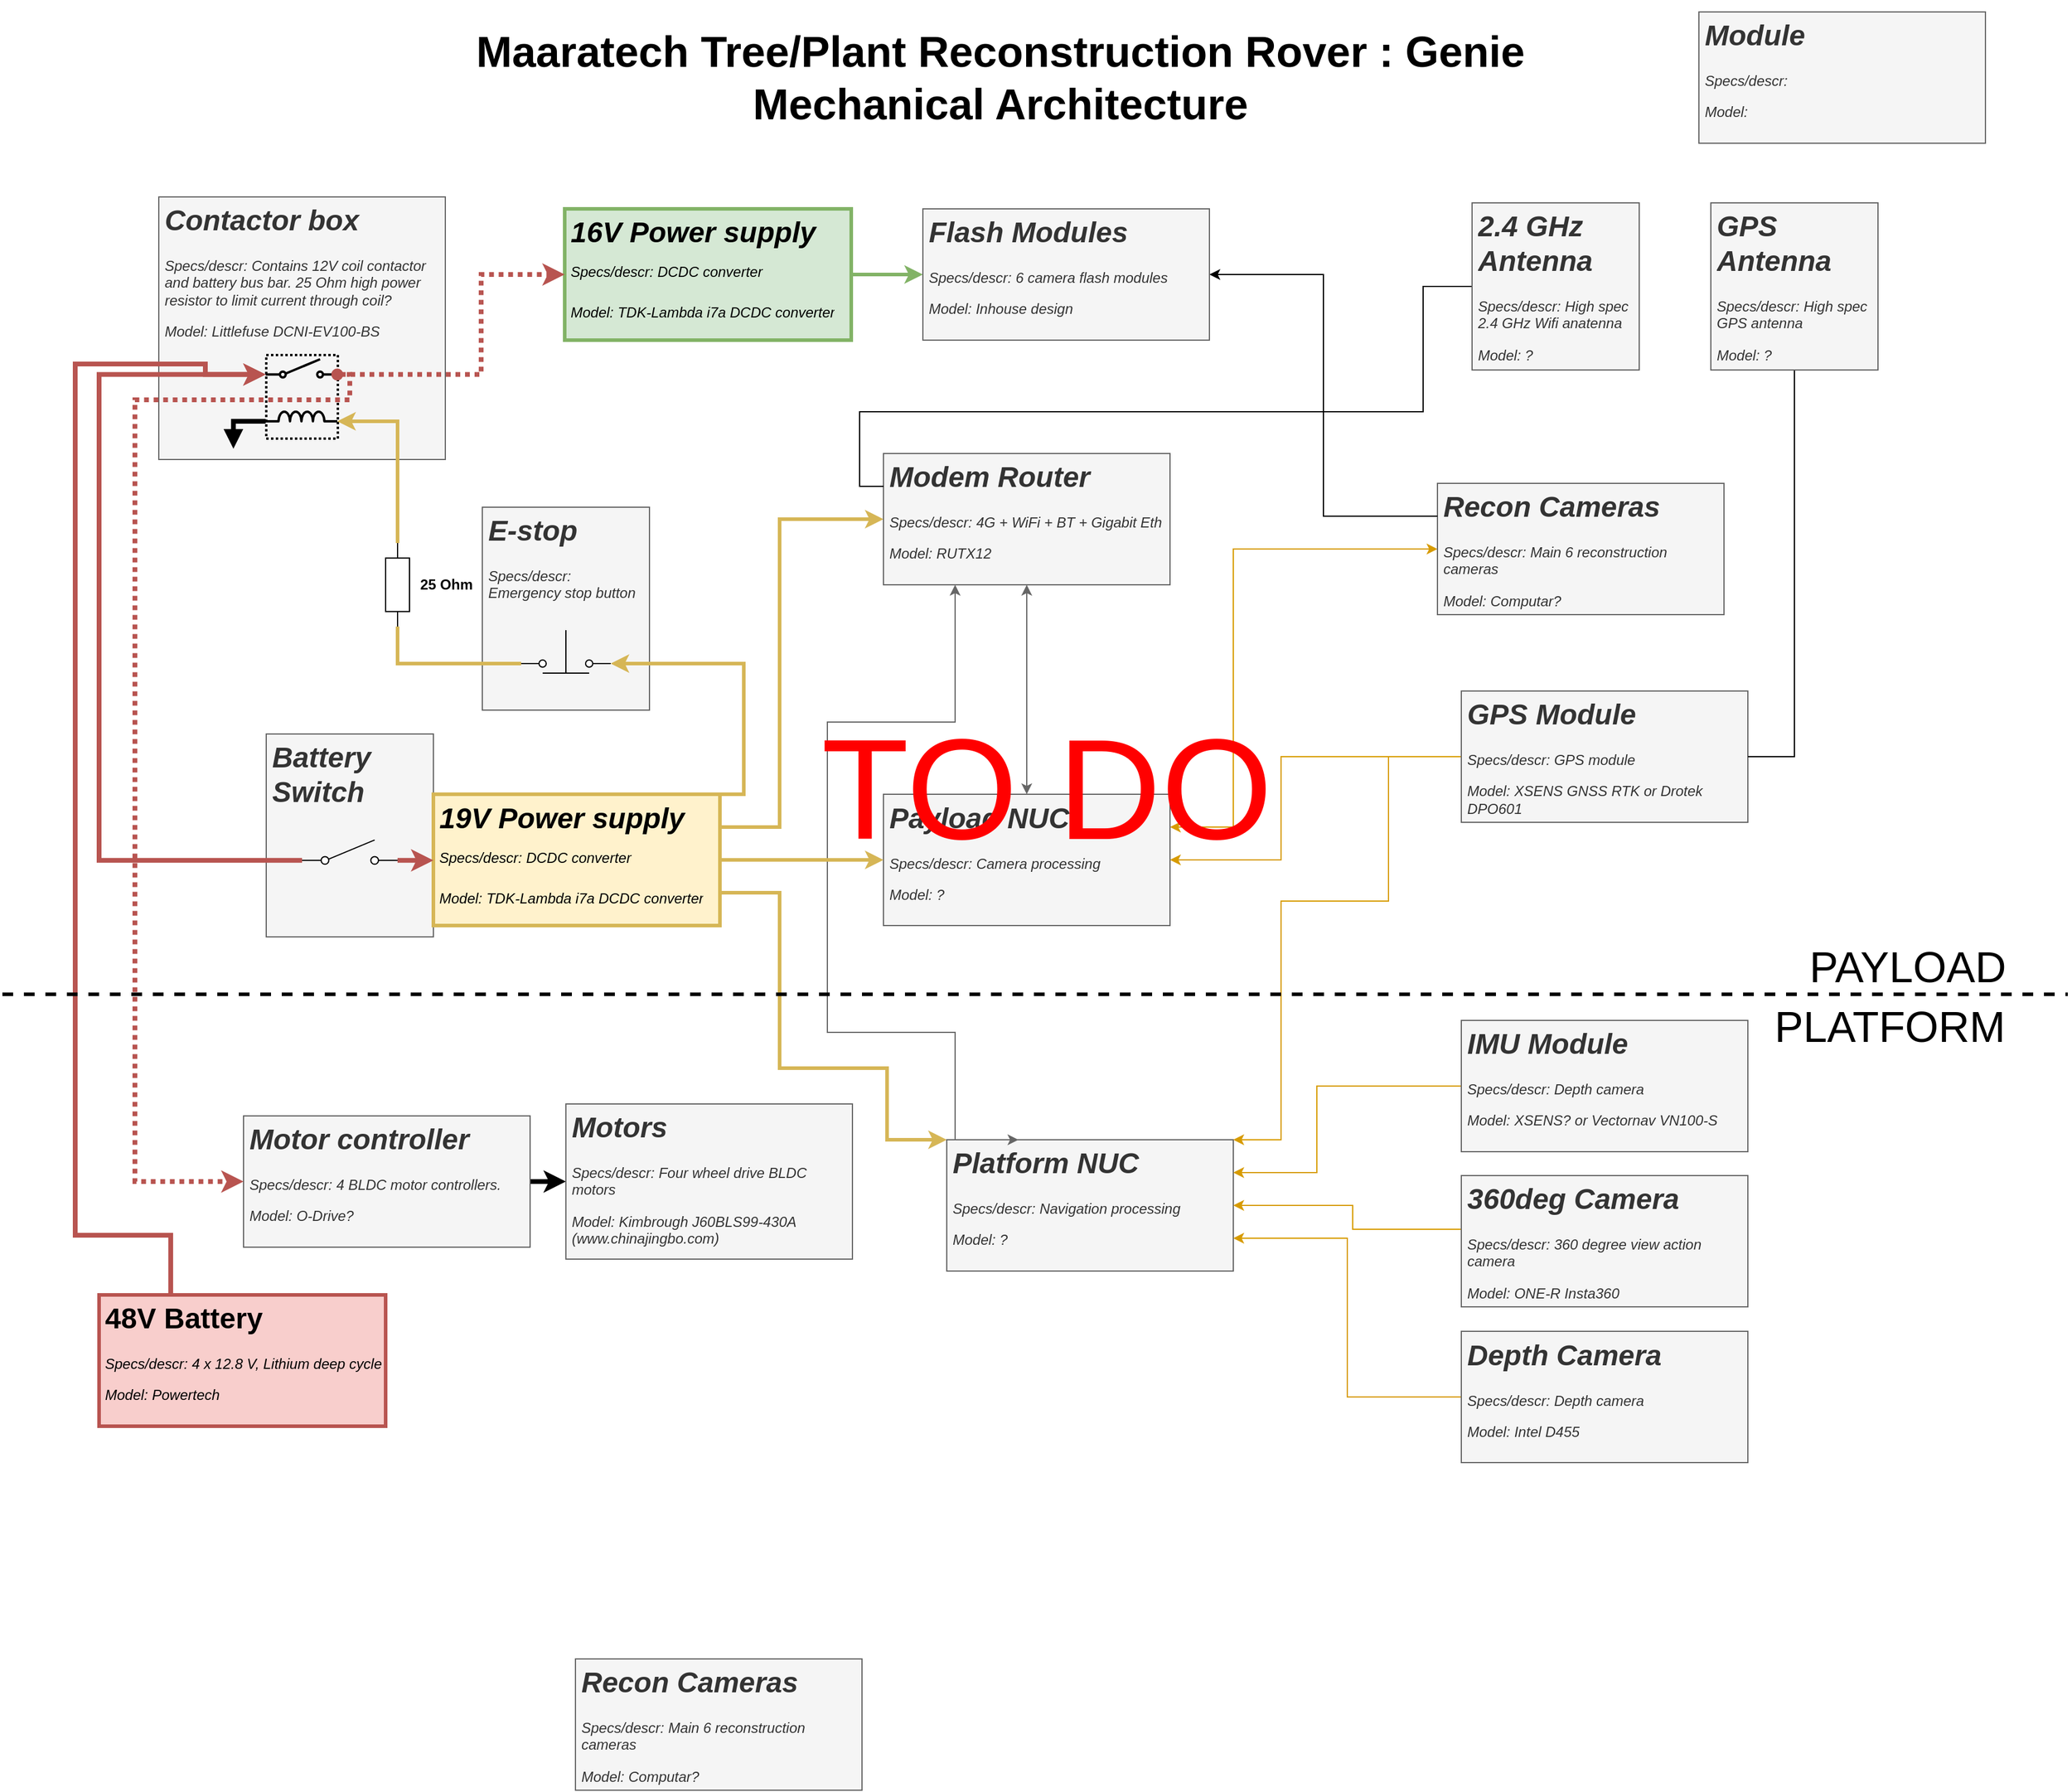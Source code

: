 <mxfile version="21.2.9" type="device" pages="3">
  <diagram name="Genie (V2)" id="MLvQF5PcnV9cFHmc5IFy">
    <mxGraphModel dx="2074" dy="1124" grid="1" gridSize="10" guides="1" tooltips="1" connect="1" arrows="1" fold="1" page="1" pageScale="1" pageWidth="827" pageHeight="1169" math="0" shadow="0">
      <root>
        <mxCell id="0" />
        <mxCell id="1" parent="0" />
        <mxCell id="mR2TVfwb4jGVoqLYI3TS-29" value="" style="group" parent="1" vertex="1" connectable="0">
          <mxGeometry x="241" y="615" width="140" height="170" as="geometry" />
        </mxCell>
        <mxCell id="mR2TVfwb4jGVoqLYI3TS-32" value="" style="group" parent="mR2TVfwb4jGVoqLYI3TS-29" vertex="1" connectable="0">
          <mxGeometry width="140" height="170" as="geometry" />
        </mxCell>
        <mxCell id="mR2TVfwb4jGVoqLYI3TS-30" value="&lt;h1&gt;&lt;i style=&quot;background-color: initial;&quot;&gt;Battery Switch&amp;nbsp;&lt;/i&gt;&lt;/h1&gt;&lt;h1&gt;&lt;br&gt;&lt;/h1&gt;" style="text;html=1;spacing=5;spacingTop=-20;whiteSpace=wrap;overflow=hidden;rounded=0;fillColor=#f5f5f5;fontColor=#333333;strokeColor=#666666;" parent="mR2TVfwb4jGVoqLYI3TS-32" vertex="1">
          <mxGeometry width="140" height="170" as="geometry" />
        </mxCell>
        <mxCell id="mR2TVfwb4jGVoqLYI3TS-27" value="" style="html=1;shape=mxgraph.electrical.electro-mechanical.singleSwitch;aspect=fixed;elSwitchState=off;rotation=0;strokeWidth=1;" parent="mR2TVfwb4jGVoqLYI3TS-32" vertex="1">
          <mxGeometry x="30" y="88.84" width="80" height="21.33" as="geometry" />
        </mxCell>
        <mxCell id="pQORnAWpVIZ-AfUJZUiN-2" value="&lt;h1&gt;48V Battery&lt;/h1&gt;&lt;p&gt;&lt;i&gt;Specs/descr: 4 x 12.8 V, Lithium deep cycle&lt;/i&gt;&lt;/p&gt;&lt;p&gt;&lt;i&gt;Model: Powertech&lt;/i&gt;&lt;/p&gt;" style="text;html=1;spacing=5;spacingTop=-20;whiteSpace=wrap;overflow=hidden;rounded=0;fillColor=#f8cecc;strokeColor=#b85450;strokeWidth=3;" parent="1" vertex="1">
          <mxGeometry x="101" y="1085" width="240" height="110" as="geometry" />
        </mxCell>
        <mxCell id="pQORnAWpVIZ-AfUJZUiN-3" value="&lt;h1&gt;&lt;i&gt;Module&lt;/i&gt;&lt;/h1&gt;&lt;p&gt;&lt;i&gt;Specs/descr:&lt;/i&gt;&lt;/p&gt;&lt;p&gt;&lt;i&gt;Model:&lt;/i&gt;&lt;/p&gt;" style="text;html=1;spacing=5;spacingTop=-20;whiteSpace=wrap;overflow=hidden;rounded=0;fillColor=#f5f5f5;fontColor=#333333;strokeColor=#666666;" parent="1" vertex="1">
          <mxGeometry x="1441" y="10" width="240" height="110" as="geometry" />
        </mxCell>
        <mxCell id="H_eOQc_jWsqqxqUB531G-6" style="edgeStyle=orthogonalEdgeStyle;rounded=0;orthogonalLoop=1;jettySize=auto;html=1;exitX=1;exitY=0.5;exitDx=0;exitDy=0;entryX=0;entryY=0.5;entryDx=0;entryDy=0;strokeWidth=4;" parent="1" source="pQORnAWpVIZ-AfUJZUiN-5" target="H_eOQc_jWsqqxqUB531G-5" edge="1">
          <mxGeometry relative="1" as="geometry" />
        </mxCell>
        <mxCell id="pQORnAWpVIZ-AfUJZUiN-5" value="&lt;h1&gt;&lt;i&gt;Motor controller&lt;/i&gt;&lt;/h1&gt;&lt;p&gt;&lt;i&gt;Specs/descr: 4 BLDC motor controllers.&lt;/i&gt;&lt;/p&gt;&lt;p&gt;&lt;i&gt;Model: O-Drive?&lt;/i&gt;&lt;/p&gt;" style="text;html=1;spacing=5;spacingTop=-20;whiteSpace=wrap;overflow=hidden;rounded=0;fillColor=#f5f5f5;fontColor=#333333;strokeColor=#666666;" parent="1" vertex="1">
          <mxGeometry x="222" y="935" width="240" height="110" as="geometry" />
        </mxCell>
        <mxCell id="H_eOQc_jWsqqxqUB531G-25" style="edgeStyle=orthogonalEdgeStyle;rounded=0;orthogonalLoop=1;jettySize=auto;html=1;exitX=1;exitY=0.5;exitDx=0;exitDy=0;entryX=0;entryY=0.5;entryDx=0;entryDy=0;fillColor=#d5e8d4;strokeColor=#82b366;strokeWidth=3;" parent="1" source="pQORnAWpVIZ-AfUJZUiN-10" target="H_eOQc_jWsqqxqUB531G-24" edge="1">
          <mxGeometry relative="1" as="geometry">
            <Array as="points">
              <mxPoint x="731" y="240" />
              <mxPoint x="731" y="240" />
            </Array>
          </mxGeometry>
        </mxCell>
        <mxCell id="pQORnAWpVIZ-AfUJZUiN-10" value="&lt;h1&gt;&lt;i style=&quot;background-color: initial;&quot;&gt;16V Power supply&lt;br&gt;&lt;/i&gt;&lt;i style=&quot;background-color: initial; font-size: 12px; font-weight: normal;&quot;&gt;Specs/descr: DCDC converter&lt;/i&gt;&lt;/h1&gt;&lt;p&gt;&lt;i&gt;Model: TDK-Lambda i7a DCDC converter&lt;/i&gt;&lt;/p&gt;" style="text;html=1;spacing=5;spacingTop=-20;whiteSpace=wrap;overflow=hidden;rounded=0;fillColor=#d5e8d4;strokeColor=#82b366;strokeWidth=3;" parent="1" vertex="1">
          <mxGeometry x="491" y="175" width="240" height="110" as="geometry" />
        </mxCell>
        <mxCell id="H_eOQc_jWsqqxqUB531G-38" style="edgeStyle=orthogonalEdgeStyle;rounded=0;orthogonalLoop=1;jettySize=auto;html=1;exitX=0;exitY=0.5;exitDx=0;exitDy=0;entryX=1;entryY=0.25;entryDx=0;entryDy=0;fillColor=#ffe6cc;strokeColor=#d79b00;startArrow=classic;startFill=1;" parent="1" source="pQORnAWpVIZ-AfUJZUiN-14" target="H_eOQc_jWsqqxqUB531G-1" edge="1">
          <mxGeometry relative="1" as="geometry">
            <mxPoint x="1151" y="509" as="targetPoint" />
            <Array as="points">
              <mxPoint x="1051" y="460" />
              <mxPoint x="1051" y="693" />
            </Array>
          </mxGeometry>
        </mxCell>
        <mxCell id="pQORnAWpVIZ-AfUJZUiN-14" value="&lt;h1&gt;&lt;i&gt;Recon Cameras&lt;/i&gt;&lt;/h1&gt;&lt;p&gt;&lt;i&gt;Specs/descr: Main 6 reconstruction cameras&lt;/i&gt;&lt;/p&gt;&lt;p&gt;&lt;i&gt;Model: Computar?&lt;/i&gt;&lt;/p&gt;" style="text;html=1;spacing=5;spacingTop=-20;whiteSpace=wrap;overflow=hidden;rounded=0;fillColor=#f5f5f5;fontColor=#333333;strokeColor=#666666;" parent="1" vertex="1">
          <mxGeometry x="1222" y="405" width="240" height="110" as="geometry" />
        </mxCell>
        <mxCell id="H_eOQc_jWsqqxqUB531G-4" style="edgeStyle=orthogonalEdgeStyle;rounded=0;orthogonalLoop=1;jettySize=auto;html=1;exitX=1;exitY=0.75;exitDx=0;exitDy=0;entryX=0;entryY=0;entryDx=0;entryDy=0;fillColor=#fff2cc;strokeColor=#d6b656;strokeWidth=3;" parent="1" source="pQORnAWpVIZ-AfUJZUiN-15" target="H_eOQc_jWsqqxqUB531G-2" edge="1">
          <mxGeometry relative="1" as="geometry">
            <Array as="points">
              <mxPoint x="671" y="748" />
              <mxPoint x="671" y="895" />
              <mxPoint x="761" y="895" />
              <mxPoint x="761" y="955" />
            </Array>
            <mxPoint x="621" y="1009" as="sourcePoint" />
          </mxGeometry>
        </mxCell>
        <mxCell id="H_eOQc_jWsqqxqUB531G-14" style="edgeStyle=orthogonalEdgeStyle;rounded=0;orthogonalLoop=1;jettySize=auto;html=1;exitX=1;exitY=0.25;exitDx=0;exitDy=0;entryX=0;entryY=0.5;entryDx=0;entryDy=0;fillColor=#fff2cc;strokeColor=#d6b656;strokeWidth=3;" parent="1" source="pQORnAWpVIZ-AfUJZUiN-15" target="H_eOQc_jWsqqxqUB531G-13" edge="1">
          <mxGeometry relative="1" as="geometry">
            <Array as="points">
              <mxPoint x="671" y="693" />
              <mxPoint x="671" y="435" />
            </Array>
          </mxGeometry>
        </mxCell>
        <mxCell id="pQORnAWpVIZ-AfUJZUiN-15" value="&lt;h1&gt;&lt;i style=&quot;background-color: initial;&quot;&gt;19V Power supply&lt;br&gt;&lt;/i&gt;&lt;i style=&quot;background-color: initial; font-size: 12px; font-weight: normal;&quot;&gt;Specs/descr: DCDC converter&lt;/i&gt;&lt;/h1&gt;&lt;p&gt;&lt;i style=&quot;border-color: var(--border-color);&quot;&gt;Model: TDK-Lambda i7a DCDC converter&lt;/i&gt;&lt;br&gt;&lt;/p&gt;" style="text;html=1;spacing=5;spacingTop=-20;whiteSpace=wrap;overflow=hidden;rounded=0;fillColor=#fff2cc;strokeColor=#d6b656;strokeWidth=3;" parent="1" vertex="1">
          <mxGeometry x="381" y="665.5" width="240" height="110" as="geometry" />
        </mxCell>
        <mxCell id="H_eOQc_jWsqqxqUB531G-1" value="&lt;h1&gt;&lt;i&gt;Payload NUC&lt;/i&gt;&lt;/h1&gt;&lt;p&gt;&lt;i&gt;Specs/descr: Camera processing&lt;/i&gt;&lt;/p&gt;&lt;p&gt;&lt;i&gt;Model: ?&lt;/i&gt;&lt;/p&gt;" style="text;html=1;spacing=5;spacingTop=-20;whiteSpace=wrap;overflow=hidden;rounded=0;fillColor=#f5f5f5;fontColor=#333333;strokeColor=#666666;" parent="1" vertex="1">
          <mxGeometry x="758" y="665.5" width="240" height="110" as="geometry" />
        </mxCell>
        <mxCell id="H_eOQc_jWsqqxqUB531G-2" value="&lt;h1&gt;&lt;i&gt;Platform NUC&lt;/i&gt;&lt;/h1&gt;&lt;p&gt;&lt;i&gt;Specs/descr: Navigation processing&lt;/i&gt;&lt;/p&gt;&lt;p&gt;&lt;i&gt;Model: ?&lt;/i&gt;&lt;/p&gt;" style="text;html=1;spacing=5;spacingTop=-20;whiteSpace=wrap;overflow=hidden;rounded=0;fillColor=#f5f5f5;fontColor=#333333;strokeColor=#666666;" parent="1" vertex="1">
          <mxGeometry x="811" y="955" width="240" height="110" as="geometry" />
        </mxCell>
        <mxCell id="H_eOQc_jWsqqxqUB531G-5" value="&lt;h1&gt;&lt;i&gt;Motors&lt;/i&gt;&lt;/h1&gt;&lt;p&gt;&lt;i&gt;Specs/descr: Four wheel drive BLDC motors&lt;/i&gt;&lt;/p&gt;&lt;p&gt;&lt;i&gt;Model: Kimbrough J60BLS99-430A (www.chinajingbo.com)&lt;/i&gt;&lt;/p&gt;" style="text;html=1;spacing=5;spacingTop=-20;whiteSpace=wrap;overflow=hidden;rounded=0;fillColor=#f5f5f5;fontColor=#333333;strokeColor=#666666;" parent="1" vertex="1">
          <mxGeometry x="492" y="925" width="240" height="130" as="geometry" />
        </mxCell>
        <mxCell id="H_eOQc_jWsqqxqUB531G-11" value="&lt;b&gt;&lt;font style=&quot;font-size: 36px;&quot;&gt;Maaratech Tree/Plant Reconstruction Rover : Genie&lt;br&gt;Mechanical Architecture&lt;br&gt;&lt;/font&gt;&lt;/b&gt;" style="text;html=1;strokeColor=none;fillColor=none;align=center;verticalAlign=middle;whiteSpace=wrap;rounded=0;" parent="1" vertex="1">
          <mxGeometry x="391" y="25" width="930" height="80" as="geometry" />
        </mxCell>
        <mxCell id="H_eOQc_jWsqqxqUB531G-18" style="edgeStyle=orthogonalEdgeStyle;rounded=0;orthogonalLoop=1;jettySize=auto;html=1;exitX=0.25;exitY=1;exitDx=0;exitDy=0;entryX=0.25;entryY=0;entryDx=0;entryDy=0;startArrow=classic;startFill=1;fillColor=#f5f5f5;strokeColor=#666666;" parent="1" source="H_eOQc_jWsqqxqUB531G-13" target="H_eOQc_jWsqqxqUB531G-2" edge="1">
          <mxGeometry relative="1" as="geometry">
            <Array as="points">
              <mxPoint x="818" y="605" />
              <mxPoint x="711" y="605" />
              <mxPoint x="711" y="865" />
              <mxPoint x="818" y="865" />
              <mxPoint x="818" y="955" />
            </Array>
          </mxGeometry>
        </mxCell>
        <mxCell id="H_eOQc_jWsqqxqUB531G-19" style="edgeStyle=orthogonalEdgeStyle;rounded=0;orthogonalLoop=1;jettySize=auto;html=1;exitX=0.5;exitY=1;exitDx=0;exitDy=0;entryX=0.5;entryY=0;entryDx=0;entryDy=0;startArrow=classic;startFill=1;fillColor=#f5f5f5;strokeColor=#666666;" parent="1" source="H_eOQc_jWsqqxqUB531G-13" target="H_eOQc_jWsqqxqUB531G-1" edge="1">
          <mxGeometry relative="1" as="geometry" />
        </mxCell>
        <mxCell id="H_eOQc_jWsqqxqUB531G-13" value="&lt;h1&gt;&lt;i&gt;Modem Router&lt;/i&gt;&lt;/h1&gt;&lt;p&gt;&lt;i&gt;Specs/descr: 4G + WiFi + BT + Gigabit Eth&lt;/i&gt;&lt;/p&gt;&lt;p&gt;&lt;i&gt;Model: RUTX12&lt;/i&gt;&lt;/p&gt;" style="text;html=1;spacing=5;spacingTop=-20;whiteSpace=wrap;overflow=hidden;rounded=0;fillColor=#f5f5f5;fontColor=#333333;strokeColor=#666666;" parent="1" vertex="1">
          <mxGeometry x="758" y="380" width="240" height="110" as="geometry" />
        </mxCell>
        <mxCell id="H_eOQc_jWsqqxqUB531G-3" style="edgeStyle=orthogonalEdgeStyle;rounded=0;orthogonalLoop=1;jettySize=auto;html=1;exitX=1;exitY=0.5;exitDx=0;exitDy=0;entryX=0;entryY=0.5;entryDx=0;entryDy=0;fillColor=#fff2cc;strokeColor=#d6b656;strokeWidth=3;" parent="1" source="pQORnAWpVIZ-AfUJZUiN-15" target="H_eOQc_jWsqqxqUB531G-1" edge="1">
          <mxGeometry relative="1" as="geometry" />
        </mxCell>
        <mxCell id="H_eOQc_jWsqqxqUB531G-42" style="edgeStyle=orthogonalEdgeStyle;rounded=0;orthogonalLoop=1;jettySize=auto;html=1;exitX=0;exitY=0.5;exitDx=0;exitDy=0;entryX=1;entryY=0.75;entryDx=0;entryDy=0;fillColor=#ffe6cc;strokeColor=#d79b00;" parent="1" source="H_eOQc_jWsqqxqUB531G-22" target="H_eOQc_jWsqqxqUB531G-2" edge="1">
          <mxGeometry relative="1" as="geometry" />
        </mxCell>
        <mxCell id="H_eOQc_jWsqqxqUB531G-22" value="&lt;h1&gt;&lt;i&gt;Depth Camera&lt;/i&gt;&lt;/h1&gt;&lt;p&gt;&lt;i&gt;Specs/descr: Depth camera&lt;/i&gt;&lt;/p&gt;&lt;p&gt;&lt;i&gt;Model: Intel D455&lt;/i&gt;&lt;/p&gt;" style="text;html=1;spacing=5;spacingTop=-20;whiteSpace=wrap;overflow=hidden;rounded=0;fillColor=#f5f5f5;fontColor=#333333;strokeColor=#666666;" parent="1" vertex="1">
          <mxGeometry x="1242" y="1115.5" width="240" height="110" as="geometry" />
        </mxCell>
        <mxCell id="H_eOQc_jWsqqxqUB531G-41" style="edgeStyle=orthogonalEdgeStyle;rounded=0;orthogonalLoop=1;jettySize=auto;html=1;exitX=0;exitY=0.5;exitDx=0;exitDy=0;entryX=1;entryY=0.5;entryDx=0;entryDy=0;fillColor=#ffe6cc;strokeColor=#d79b00;" parent="1" source="H_eOQc_jWsqqxqUB531G-23" target="H_eOQc_jWsqqxqUB531G-2" edge="1">
          <mxGeometry relative="1" as="geometry">
            <Array as="points">
              <mxPoint x="1242" y="1030" />
              <mxPoint x="1151" y="1030" />
              <mxPoint x="1151" y="1010" />
            </Array>
          </mxGeometry>
        </mxCell>
        <mxCell id="H_eOQc_jWsqqxqUB531G-23" value="&lt;h1&gt;&lt;i&gt;360deg Camera&lt;/i&gt;&lt;/h1&gt;&lt;p&gt;&lt;i&gt;Specs/descr: 360 degree view action camera&lt;/i&gt;&lt;/p&gt;&lt;p&gt;&lt;i&gt;Model: ONE-R Insta360&amp;nbsp;&lt;/i&gt;&lt;/p&gt;" style="text;html=1;spacing=5;spacingTop=-20;whiteSpace=wrap;overflow=hidden;rounded=0;fillColor=#f5f5f5;fontColor=#333333;strokeColor=#666666;" parent="1" vertex="1">
          <mxGeometry x="1242" y="985" width="240" height="110" as="geometry" />
        </mxCell>
        <mxCell id="6km66z4836kB4bicBuqt-1" style="edgeStyle=orthogonalEdgeStyle;rounded=0;orthogonalLoop=1;jettySize=auto;html=1;exitX=1;exitY=0.5;exitDx=0;exitDy=0;entryX=0;entryY=0.25;entryDx=0;entryDy=0;endArrow=none;endFill=0;startArrow=classic;startFill=1;" parent="1" source="H_eOQc_jWsqqxqUB531G-24" target="pQORnAWpVIZ-AfUJZUiN-14" edge="1">
          <mxGeometry relative="1" as="geometry" />
        </mxCell>
        <mxCell id="H_eOQc_jWsqqxqUB531G-24" value="&lt;h1&gt;&lt;i&gt;Flash Modules&lt;/i&gt;&lt;/h1&gt;&lt;p&gt;&lt;i&gt;Specs/descr: 6 camera flash modules&lt;/i&gt;&lt;/p&gt;&lt;p&gt;&lt;i&gt;Model: Inhouse design&lt;/i&gt;&lt;/p&gt;" style="text;html=1;spacing=5;spacingTop=-20;whiteSpace=wrap;overflow=hidden;rounded=0;fillColor=#f5f5f5;fontColor=#333333;strokeColor=#666666;" parent="1" vertex="1">
          <mxGeometry x="791" y="175" width="240" height="110" as="geometry" />
        </mxCell>
        <mxCell id="H_eOQc_jWsqqxqUB531G-39" style="edgeStyle=orthogonalEdgeStyle;rounded=0;orthogonalLoop=1;jettySize=auto;html=1;exitX=0;exitY=0.5;exitDx=0;exitDy=0;entryX=1;entryY=0.25;entryDx=0;entryDy=0;fillColor=#ffe6cc;strokeColor=#d79b00;" parent="1" source="H_eOQc_jWsqqxqUB531G-26" target="H_eOQc_jWsqqxqUB531G-2" edge="1">
          <mxGeometry relative="1" as="geometry">
            <Array as="points">
              <mxPoint x="1121" y="910" />
              <mxPoint x="1121" y="983" />
            </Array>
          </mxGeometry>
        </mxCell>
        <mxCell id="H_eOQc_jWsqqxqUB531G-26" value="&lt;h1&gt;&lt;i&gt;IMU Module&lt;/i&gt;&lt;/h1&gt;&lt;p&gt;&lt;i&gt;Specs/descr: Depth camera&lt;/i&gt;&lt;/p&gt;&lt;p&gt;&lt;i&gt;Model: XSENS? or Vectornav VN100-S&lt;/i&gt;&lt;/p&gt;" style="text;html=1;spacing=5;spacingTop=-20;whiteSpace=wrap;overflow=hidden;rounded=0;fillColor=#f5f5f5;fontColor=#333333;strokeColor=#666666;" parent="1" vertex="1">
          <mxGeometry x="1242" y="855" width="240" height="110" as="geometry" />
        </mxCell>
        <mxCell id="H_eOQc_jWsqqxqUB531G-40" style="edgeStyle=orthogonalEdgeStyle;rounded=0;orthogonalLoop=1;jettySize=auto;html=1;exitX=0;exitY=0.5;exitDx=0;exitDy=0;entryX=1;entryY=0;entryDx=0;entryDy=0;fillColor=#ffe6cc;strokeColor=#d79b00;" parent="1" source="H_eOQc_jWsqqxqUB531G-27" target="H_eOQc_jWsqqxqUB531G-2" edge="1">
          <mxGeometry relative="1" as="geometry">
            <Array as="points">
              <mxPoint x="1181" y="634" />
              <mxPoint x="1181" y="755" />
              <mxPoint x="1091" y="755" />
              <mxPoint x="1091" y="955" />
            </Array>
          </mxGeometry>
        </mxCell>
        <mxCell id="mR2TVfwb4jGVoqLYI3TS-39" style="edgeStyle=orthogonalEdgeStyle;rounded=0;orthogonalLoop=1;jettySize=auto;html=1;exitX=0;exitY=0.5;exitDx=0;exitDy=0;entryX=1;entryY=0.5;entryDx=0;entryDy=0;fillColor=#ffe6cc;strokeColor=#d79b00;" parent="1" source="H_eOQc_jWsqqxqUB531G-27" target="H_eOQc_jWsqqxqUB531G-1" edge="1">
          <mxGeometry relative="1" as="geometry">
            <Array as="points">
              <mxPoint x="1091" y="634" />
              <mxPoint x="1091" y="720" />
            </Array>
          </mxGeometry>
        </mxCell>
        <mxCell id="H_eOQc_jWsqqxqUB531G-27" value="&lt;h1&gt;&lt;i&gt;GPS Module&lt;/i&gt;&lt;/h1&gt;&lt;p&gt;&lt;i&gt;Specs/descr: GPS module&lt;/i&gt;&lt;/p&gt;&lt;p&gt;&lt;i&gt;Model: XSENS GNSS RTK or Drotek DPO601&lt;/i&gt;&lt;/p&gt;" style="text;html=1;spacing=5;spacingTop=-20;whiteSpace=wrap;overflow=hidden;rounded=0;fillColor=#f5f5f5;fontColor=#333333;strokeColor=#666666;" parent="1" vertex="1">
          <mxGeometry x="1242" y="579" width="240" height="110" as="geometry" />
        </mxCell>
        <mxCell id="H_eOQc_jWsqqxqUB531G-33" style="edgeStyle=orthogonalEdgeStyle;rounded=0;orthogonalLoop=1;jettySize=auto;html=1;exitX=0.5;exitY=1;exitDx=0;exitDy=0;entryX=1;entryY=0.5;entryDx=0;entryDy=0;endArrow=none;endFill=0;" parent="1" source="H_eOQc_jWsqqxqUB531G-31" target="H_eOQc_jWsqqxqUB531G-27" edge="1">
          <mxGeometry relative="1" as="geometry" />
        </mxCell>
        <mxCell id="H_eOQc_jWsqqxqUB531G-31" value="&lt;h1 style=&quot;border-color: var(--border-color);&quot;&gt;&lt;i style=&quot;border-color: var(--border-color);&quot;&gt;GPS Antenna&lt;/i&gt;&lt;/h1&gt;&lt;h1&gt;&lt;p style=&quot;border-color: var(--border-color); font-size: 12px; font-weight: 400;&quot;&gt;&lt;i style=&quot;border-color: var(--border-color);&quot;&gt;Specs/descr: High spec GPS antenna&lt;/i&gt;&lt;/p&gt;&lt;p style=&quot;border-color: var(--border-color); font-size: 12px; font-weight: 400;&quot;&gt;&lt;i style=&quot;border-color: var(--border-color);&quot;&gt;Model: ?&lt;/i&gt;&lt;/p&gt;&lt;/h1&gt;" style="text;html=1;spacing=5;spacingTop=-20;whiteSpace=wrap;overflow=hidden;rounded=0;fillColor=#f5f5f5;fontColor=#333333;strokeColor=#666666;" parent="1" vertex="1">
          <mxGeometry x="1451" y="170" width="140" height="140" as="geometry" />
        </mxCell>
        <mxCell id="H_eOQc_jWsqqxqUB531G-37" style="edgeStyle=orthogonalEdgeStyle;rounded=0;orthogonalLoop=1;jettySize=auto;html=1;exitX=0;exitY=0.5;exitDx=0;exitDy=0;entryX=0;entryY=0.25;entryDx=0;entryDy=0;startArrow=none;startFill=0;endArrow=none;endFill=0;" parent="1" source="H_eOQc_jWsqqxqUB531G-34" target="H_eOQc_jWsqqxqUB531G-13" edge="1">
          <mxGeometry relative="1" as="geometry">
            <Array as="points">
              <mxPoint x="1210" y="240" />
              <mxPoint x="1210" y="345" />
              <mxPoint x="738" y="345" />
              <mxPoint x="738" y="408" />
            </Array>
          </mxGeometry>
        </mxCell>
        <mxCell id="H_eOQc_jWsqqxqUB531G-34" value="&lt;h1 style=&quot;border-color: var(--border-color);&quot;&gt;&lt;i style=&quot;border-color: var(--border-color);&quot;&gt;2.4 GHz Antenna&lt;/i&gt;&lt;/h1&gt;&lt;h1&gt;&lt;p style=&quot;border-color: var(--border-color); font-size: 12px; font-weight: 400;&quot;&gt;&lt;i style=&quot;border-color: var(--border-color);&quot;&gt;Specs/descr: High spec 2.4 GHz Wifi anatenna&lt;/i&gt;&lt;/p&gt;&lt;p style=&quot;border-color: var(--border-color); font-size: 12px; font-weight: 400;&quot;&gt;&lt;i style=&quot;border-color: var(--border-color);&quot;&gt;Model: ?&lt;/i&gt;&lt;/p&gt;&lt;/h1&gt;" style="text;html=1;spacing=5;spacingTop=-20;whiteSpace=wrap;overflow=hidden;rounded=0;fillColor=#f5f5f5;fontColor=#333333;strokeColor=#666666;" parent="1" vertex="1">
          <mxGeometry x="1251" y="170" width="140" height="140" as="geometry" />
        </mxCell>
        <mxCell id="mR2TVfwb4jGVoqLYI3TS-20" value="" style="group" parent="1" vertex="1" connectable="0">
          <mxGeometry x="151" y="165" width="240" height="220" as="geometry" />
        </mxCell>
        <mxCell id="mR2TVfwb4jGVoqLYI3TS-54" value="" style="group" parent="mR2TVfwb4jGVoqLYI3TS-20" vertex="1" connectable="0">
          <mxGeometry width="240" height="220" as="geometry" />
        </mxCell>
        <mxCell id="pQORnAWpVIZ-AfUJZUiN-7" value="&lt;h1&gt;&lt;i&gt;Contactor box&lt;/i&gt;&lt;/h1&gt;&lt;p&gt;&lt;i&gt;Specs/descr: Contains 12V coil contactor and battery bus bar. 25 Ohm high power resistor to limit current through coil?&lt;/i&gt;&lt;/p&gt;&lt;p&gt;&lt;i&gt;Model: Littlefuse DCNI-EV100-BS&lt;/i&gt;&lt;/p&gt;" style="text;html=1;spacing=5;spacingTop=-20;whiteSpace=wrap;overflow=hidden;rounded=0;fillColor=#f5f5f5;fontColor=#333333;strokeColor=#666666;" parent="mR2TVfwb4jGVoqLYI3TS-54" vertex="1">
          <mxGeometry width="240" height="220" as="geometry" />
        </mxCell>
        <mxCell id="mR2TVfwb4jGVoqLYI3TS-42" value="" style="group;rotation=90;" parent="mR2TVfwb4jGVoqLYI3TS-54" vertex="1" connectable="0">
          <mxGeometry x="92.5" y="130" width="62.5" height="67.5" as="geometry" />
        </mxCell>
        <mxCell id="mR2TVfwb4jGVoqLYI3TS-43" value="" style="rounded=0;whiteSpace=wrap;html=1;fillColor=none;dashed=1;dashPattern=1 1;strokeWidth=2;rotation=90;points=[[0,0,0,0,0],[0,0.25,0,0,0],[0,0.5,0,0,0],[0,0.75,0,0,0],[0,1,0,0,0],[0.5,0,0,0,0],[0.5,1,0,0,0],[1,0,0,0,0],[1,0.25,0,0,0],[1,0.5,0,0,0],[1,0.75,0,0,0],[1,1,0,0,0]];" parent="mR2TVfwb4jGVoqLYI3TS-42" vertex="1">
          <mxGeometry x="-7.5" y="7.5" width="70" height="60" as="geometry" />
        </mxCell>
        <mxCell id="mR2TVfwb4jGVoqLYI3TS-45" style="edgeStyle=orthogonalEdgeStyle;rounded=0;orthogonalLoop=1;jettySize=auto;html=1;exitX=0;exitY=1;exitDx=0;exitDy=0;exitPerimeter=0;endArrow=block;endFill=1;strokeWidth=4;" parent="mR2TVfwb4jGVoqLYI3TS-42" source="mR2TVfwb4jGVoqLYI3TS-46" edge="1">
          <mxGeometry relative="1" as="geometry">
            <mxPoint x="-30.0" y="81" as="targetPoint" />
            <Array as="points">
              <mxPoint x="-30" y="58" />
            </Array>
          </mxGeometry>
        </mxCell>
        <mxCell id="mR2TVfwb4jGVoqLYI3TS-44" value="" style="html=1;shape=mxgraph.electrical.electro-mechanical.singleSwitch;aspect=fixed;elSwitchState=off;rotation=0;strokeWidth=2;" parent="mR2TVfwb4jGVoqLYI3TS-42" vertex="1">
          <mxGeometry x="-3" y="6" width="60" height="16" as="geometry" />
        </mxCell>
        <mxCell id="mR2TVfwb4jGVoqLYI3TS-46" value="" style="pointerEvents=1;verticalLabelPosition=bottom;shadow=0;dashed=0;align=center;html=1;verticalAlign=top;shape=mxgraph.electrical.inductors.inductor_3;rotation=0;strokeWidth=2;" parent="mR2TVfwb4jGVoqLYI3TS-42" vertex="1">
          <mxGeometry x="-3" y="50" width="60" height="8" as="geometry" />
        </mxCell>
        <mxCell id="mR2TVfwb4jGVoqLYI3TS-28" style="edgeStyle=orthogonalEdgeStyle;rounded=0;orthogonalLoop=1;jettySize=auto;html=1;exitX=1;exitY=0.8;exitDx=0;exitDy=0;entryX=0;entryY=0.5;entryDx=0;entryDy=0;fillColor=#f8cecc;strokeColor=#b85450;strokeWidth=4;" parent="1" source="mR2TVfwb4jGVoqLYI3TS-27" target="pQORnAWpVIZ-AfUJZUiN-15" edge="1">
          <mxGeometry relative="1" as="geometry" />
        </mxCell>
        <mxCell id="mR2TVfwb4jGVoqLYI3TS-57" style="edgeStyle=orthogonalEdgeStyle;rounded=0;orthogonalLoop=1;jettySize=auto;html=1;exitX=1;exitY=0.8;exitDx=0;exitDy=0;entryX=0;entryY=0.5;entryDx=0;entryDy=0;fillColor=#f8cecc;strokeColor=#b85450;strokeWidth=4;startArrow=oval;startFill=1;dashed=1;dashPattern=1 1;" parent="1" source="mR2TVfwb4jGVoqLYI3TS-44" target="pQORnAWpVIZ-AfUJZUiN-10" edge="1">
          <mxGeometry relative="1" as="geometry">
            <Array as="points">
              <mxPoint x="421" y="314" />
              <mxPoint x="421" y="230" />
            </Array>
          </mxGeometry>
        </mxCell>
        <mxCell id="mR2TVfwb4jGVoqLYI3TS-37" value="" style="group" parent="1" vertex="1" connectable="0">
          <mxGeometry x="341" y="455" width="81" height="70" as="geometry" />
        </mxCell>
        <mxCell id="mR2TVfwb4jGVoqLYI3TS-24" value="" style="pointerEvents=1;verticalLabelPosition=bottom;shadow=0;dashed=0;align=center;html=1;verticalAlign=top;shape=mxgraph.electrical.resistors.resistor_1;rotation=90;" parent="mR2TVfwb4jGVoqLYI3TS-37" vertex="1">
          <mxGeometry x="-25" y="25" width="70" height="20" as="geometry" />
        </mxCell>
        <mxCell id="mR2TVfwb4jGVoqLYI3TS-36" value="&lt;b&gt;25 Ohm&lt;/b&gt;" style="text;html=1;strokeColor=none;fillColor=none;align=center;verticalAlign=middle;whiteSpace=wrap;rounded=0;" parent="mR2TVfwb4jGVoqLYI3TS-37" vertex="1">
          <mxGeometry x="21" y="20" width="60" height="30" as="geometry" />
        </mxCell>
        <mxCell id="mR2TVfwb4jGVoqLYI3TS-60" value="" style="group" parent="1" vertex="1" connectable="0">
          <mxGeometry x="422" y="425" width="140" height="170" as="geometry" />
        </mxCell>
        <mxCell id="H_eOQc_jWsqqxqUB531G-8" value="&lt;h1&gt;&lt;i&gt;E-stop&lt;/i&gt;&lt;/h1&gt;&lt;p&gt;&lt;i&gt;Specs/descr: Emergency stop button&lt;/i&gt;&lt;/p&gt;" style="text;html=1;spacing=5;spacingTop=-20;whiteSpace=wrap;overflow=hidden;rounded=0;fillColor=#f5f5f5;fontColor=#333333;strokeColor=#666666;" parent="mR2TVfwb4jGVoqLYI3TS-60" vertex="1">
          <mxGeometry width="140" height="170" as="geometry" />
        </mxCell>
        <mxCell id="mR2TVfwb4jGVoqLYI3TS-21" value="" style="pointerEvents=1;verticalLabelPosition=bottom;shadow=0;dashed=0;align=center;html=1;verticalAlign=top;shape=mxgraph.electrical.electro-mechanical.pushbuttonBreak2;elSwitchState=off;" parent="mR2TVfwb4jGVoqLYI3TS-60" vertex="1">
          <mxGeometry x="32.5" y="99" width="75" height="40" as="geometry" />
        </mxCell>
        <mxCell id="mR2TVfwb4jGVoqLYI3TS-61" style="edgeStyle=orthogonalEdgeStyle;rounded=0;orthogonalLoop=1;jettySize=auto;html=1;exitX=0;exitY=0.8;exitDx=0;exitDy=0;entryX=1;entryY=0.5;entryDx=0;entryDy=0;entryPerimeter=0;endArrow=none;endFill=0;fillColor=#fff2cc;strokeColor=#d6b656;strokeWidth=3;" parent="1" source="mR2TVfwb4jGVoqLYI3TS-21" target="mR2TVfwb4jGVoqLYI3TS-24" edge="1">
          <mxGeometry relative="1" as="geometry" />
        </mxCell>
        <mxCell id="mR2TVfwb4jGVoqLYI3TS-63" style="edgeStyle=orthogonalEdgeStyle;rounded=0;orthogonalLoop=1;jettySize=auto;html=1;exitX=1;exitY=1;exitDx=0;exitDy=0;exitPerimeter=0;entryX=0;entryY=0.5;entryDx=0;entryDy=0;entryPerimeter=0;endArrow=none;endFill=0;startArrow=classic;startFill=1;fillColor=#fff2cc;strokeColor=#d6b656;strokeWidth=3;" parent="1" source="mR2TVfwb4jGVoqLYI3TS-46" target="mR2TVfwb4jGVoqLYI3TS-24" edge="1">
          <mxGeometry relative="1" as="geometry">
            <Array as="points">
              <mxPoint x="351" y="353" />
            </Array>
          </mxGeometry>
        </mxCell>
        <mxCell id="mR2TVfwb4jGVoqLYI3TS-64" style="edgeStyle=orthogonalEdgeStyle;rounded=0;orthogonalLoop=1;jettySize=auto;html=1;exitX=1;exitY=0.8;exitDx=0;exitDy=0;entryX=1;entryY=0;entryDx=0;entryDy=0;endArrow=none;endFill=0;startArrow=classic;startFill=1;fillColor=#fff2cc;strokeColor=#d6b656;strokeWidth=3;" parent="1" source="mR2TVfwb4jGVoqLYI3TS-21" target="pQORnAWpVIZ-AfUJZUiN-15" edge="1">
          <mxGeometry relative="1" as="geometry">
            <Array as="points">
              <mxPoint x="641" y="556" />
              <mxPoint x="641" y="666" />
            </Array>
          </mxGeometry>
        </mxCell>
        <mxCell id="mR2TVfwb4jGVoqLYI3TS-65" style="edgeStyle=orthogonalEdgeStyle;rounded=0;orthogonalLoop=1;jettySize=auto;html=1;exitX=1;exitY=0.8;exitDx=0;exitDy=0;entryX=0;entryY=0.5;entryDx=0;entryDy=0;fillColor=#f8cecc;strokeColor=#b85450;strokeWidth=4;dashed=1;dashPattern=1 1;" parent="1" source="mR2TVfwb4jGVoqLYI3TS-44" target="pQORnAWpVIZ-AfUJZUiN-5" edge="1">
          <mxGeometry relative="1" as="geometry">
            <mxPoint x="161" y="785" as="targetPoint" />
            <Array as="points">
              <mxPoint x="311" y="314" />
              <mxPoint x="311" y="335" />
              <mxPoint x="131" y="335" />
              <mxPoint x="131" y="990" />
            </Array>
          </mxGeometry>
        </mxCell>
        <mxCell id="mR2TVfwb4jGVoqLYI3TS-66" style="edgeStyle=orthogonalEdgeStyle;rounded=0;orthogonalLoop=1;jettySize=auto;html=1;exitX=0;exitY=0.8;exitDx=0;exitDy=0;entryX=0;entryY=0.8;entryDx=0;entryDy=0;fillColor=#f8cecc;strokeColor=#b85450;strokeWidth=4;" parent="1" source="mR2TVfwb4jGVoqLYI3TS-27" target="mR2TVfwb4jGVoqLYI3TS-44" edge="1">
          <mxGeometry relative="1" as="geometry">
            <Array as="points">
              <mxPoint x="101" y="721" />
              <mxPoint x="101" y="314" />
            </Array>
          </mxGeometry>
        </mxCell>
        <mxCell id="mR2TVfwb4jGVoqLYI3TS-70" value="&lt;font style=&quot;font-size: 36px;&quot;&gt;PLATFORM&lt;/font&gt;" style="text;html=1;strokeColor=none;fillColor=none;align=center;verticalAlign=middle;whiteSpace=wrap;rounded=0;" parent="1" vertex="1">
          <mxGeometry x="1501" y="845" width="200" height="30" as="geometry" />
        </mxCell>
        <mxCell id="mR2TVfwb4jGVoqLYI3TS-71" value="&lt;font style=&quot;font-size: 36px;&quot;&gt;PAYLOAD&lt;/font&gt;" style="text;html=1;strokeColor=none;fillColor=none;align=center;verticalAlign=middle;whiteSpace=wrap;rounded=0;" parent="1" vertex="1">
          <mxGeometry x="1531" y="795" width="170" height="30" as="geometry" />
        </mxCell>
        <mxCell id="mR2TVfwb4jGVoqLYI3TS-74" style="edgeStyle=orthogonalEdgeStyle;rounded=0;orthogonalLoop=1;jettySize=auto;html=1;exitX=0;exitY=0.8;exitDx=0;exitDy=0;entryX=0.25;entryY=0;entryDx=0;entryDy=0;fillColor=#f8cecc;strokeColor=#b85450;strokeWidth=4;endArrow=none;endFill=0;startArrow=classic;startFill=1;" parent="1" source="mR2TVfwb4jGVoqLYI3TS-44" target="pQORnAWpVIZ-AfUJZUiN-2" edge="1">
          <mxGeometry relative="1" as="geometry">
            <mxPoint x="-33.348" y="685" as="targetPoint" />
            <Array as="points">
              <mxPoint x="190" y="314" />
              <mxPoint x="190" y="305" />
              <mxPoint x="81" y="305" />
              <mxPoint x="81" y="1035" />
              <mxPoint x="161" y="1035" />
            </Array>
          </mxGeometry>
        </mxCell>
        <mxCell id="0eNmRg6RS3BjPJenTYzM-1" value="" style="endArrow=none;dashed=1;html=1;rounded=0;strokeWidth=3;" parent="1" edge="1">
          <mxGeometry width="50" height="50" relative="1" as="geometry">
            <mxPoint x="20" y="833.18" as="sourcePoint" />
            <mxPoint x="1750" y="833.18" as="targetPoint" />
          </mxGeometry>
        </mxCell>
        <mxCell id="p2tnEPX4SHj_y7pH9gBp-1" value="&lt;h1&gt;&lt;i&gt;Recon Cameras&lt;/i&gt;&lt;/h1&gt;&lt;p&gt;&lt;i&gt;Specs/descr: Main 6 reconstruction cameras&lt;/i&gt;&lt;/p&gt;&lt;p&gt;&lt;i&gt;Model: Computar?&lt;/i&gt;&lt;/p&gt;" style="text;html=1;spacing=5;spacingTop=-20;whiteSpace=wrap;overflow=hidden;rounded=0;fillColor=#f5f5f5;fontColor=#333333;strokeColor=#666666;" parent="1" vertex="1">
          <mxGeometry x="500" y="1390" width="240" height="110" as="geometry" />
        </mxCell>
        <mxCell id="j4j8R3f6vCZmHghS52bX-1" value="&lt;font style=&quot;font-size: 120px;&quot; color=&quot;#ff0000&quot;&gt;TO DO&lt;/font&gt;" style="text;strokeColor=none;fillColor=none;align=left;verticalAlign=middle;spacingLeft=4;spacingRight=4;overflow=hidden;points=[[0,0.5],[1,0.5]];portConstraint=eastwest;rotatable=0;whiteSpace=wrap;html=1;" parent="1" vertex="1">
          <mxGeometry x="700" y="445" width="480" height="430" as="geometry" />
        </mxCell>
      </root>
    </mxGraphModel>
  </diagram>
  <diagram name="Matilda (V3)" id="fAlBLe7E_x-xGLMHp0DX">
    <mxGraphModel dx="2074" dy="1124" grid="1" gridSize="10" guides="1" tooltips="1" connect="1" arrows="1" fold="1" page="1" pageScale="1" pageWidth="827" pageHeight="1169" math="0" shadow="0">
      <root>
        <mxCell id="D8D9cCsM-JOo3FR58DQU-0" />
        <mxCell id="D8D9cCsM-JOo3FR58DQU-1" parent="D8D9cCsM-JOo3FR58DQU-0" />
        <mxCell id="D8D9cCsM-JOo3FR58DQU-2" value="" style="rounded=0;whiteSpace=wrap;html=1;fillColor=none;fontColor=#333333;strokeColor=#666666;dashed=1;strokeWidth=2;" parent="D8D9cCsM-JOo3FR58DQU-1" vertex="1">
          <mxGeometry x="41" y="835" width="1660" as="geometry" />
        </mxCell>
        <mxCell id="pRTrayWc3h6vLMD69WKc-1" style="edgeStyle=orthogonalEdgeStyle;rounded=0;orthogonalLoop=1;jettySize=auto;html=1;exitX=1;exitY=0.5;exitDx=0;exitDy=0;entryX=0;entryY=0.5;entryDx=0;entryDy=0;fillColor=#f8cecc;strokeColor=#b85450;strokeWidth=4;endArrow=none;endFill=0;" parent="D8D9cCsM-JOo3FR58DQU-1" source="D8D9cCsM-JOo3FR58DQU-8" target="TSPZAk-_MEQMJ_LYUPrH-0" edge="1">
          <mxGeometry relative="1" as="geometry" />
        </mxCell>
        <mxCell id="D8D9cCsM-JOo3FR58DQU-8" value="&lt;h1&gt;48V Battery&lt;/h1&gt;&lt;p&gt;&lt;i&gt;Specs/descr: Lithium deep cycle&lt;/i&gt;&lt;/p&gt;&lt;p&gt;&lt;i&gt;Model: ?&lt;/i&gt;&lt;/p&gt;" style="text;html=1;spacing=5;spacingTop=-20;whiteSpace=wrap;overflow=hidden;rounded=0;fillColor=#f8cecc;strokeColor=#b85450;strokeWidth=3;" parent="D8D9cCsM-JOo3FR58DQU-1" vertex="1">
          <mxGeometry x="90" y="1155" width="240" height="110" as="geometry" />
        </mxCell>
        <mxCell id="D8D9cCsM-JOo3FR58DQU-9" value="&lt;h1&gt;&lt;i&gt;Module&lt;/i&gt;&lt;/h1&gt;&lt;p&gt;&lt;i&gt;Specs/descr:&lt;/i&gt;&lt;/p&gt;&lt;p&gt;&lt;i&gt;Model:&lt;/i&gt;&lt;/p&gt;" style="text;html=1;spacing=5;spacingTop=-20;whiteSpace=wrap;overflow=hidden;rounded=0;fillColor=#f5f5f5;fontColor=#333333;strokeColor=#666666;" parent="D8D9cCsM-JOo3FR58DQU-1" vertex="1">
          <mxGeometry x="1431" y="10" width="240" height="110" as="geometry" />
        </mxCell>
        <mxCell id="D8D9cCsM-JOo3FR58DQU-10" style="edgeStyle=orthogonalEdgeStyle;rounded=0;orthogonalLoop=1;jettySize=auto;html=1;exitX=1;exitY=0.5;exitDx=0;exitDy=0;entryX=0;entryY=0.5;entryDx=0;entryDy=0;strokeWidth=4;" parent="D8D9cCsM-JOo3FR58DQU-1" source="D8D9cCsM-JOo3FR58DQU-11" target="D8D9cCsM-JOo3FR58DQU-21" edge="1">
          <mxGeometry relative="1" as="geometry" />
        </mxCell>
        <mxCell id="D8D9cCsM-JOo3FR58DQU-11" value="&lt;h1&gt;&lt;i&gt;Motor controller&lt;/i&gt;&lt;/h1&gt;&lt;p&gt;&lt;i&gt;Specs/descr: 4 BLDC motor controllers.&lt;/i&gt;&lt;/p&gt;&lt;p&gt;&lt;i&gt;Model: O-Drive?&lt;/i&gt;&lt;/p&gt;" style="text;html=1;spacing=5;spacingTop=-20;whiteSpace=wrap;overflow=hidden;rounded=0;fillColor=#f5f5f5;fontColor=#333333;strokeColor=#666666;" parent="D8D9cCsM-JOo3FR58DQU-1" vertex="1">
          <mxGeometry x="211" y="1005" width="240" height="110" as="geometry" />
        </mxCell>
        <mxCell id="D8D9cCsM-JOo3FR58DQU-12" style="edgeStyle=orthogonalEdgeStyle;rounded=0;orthogonalLoop=1;jettySize=auto;html=1;exitX=1;exitY=0.5;exitDx=0;exitDy=0;entryX=0;entryY=0.5;entryDx=0;entryDy=0;fillColor=#d5e8d4;strokeColor=#82b366;strokeWidth=3;" parent="D8D9cCsM-JOo3FR58DQU-1" source="D8D9cCsM-JOo3FR58DQU-13" target="D8D9cCsM-JOo3FR58DQU-31" edge="1">
          <mxGeometry relative="1" as="geometry">
            <Array as="points">
              <mxPoint x="721" y="240" />
              <mxPoint x="721" y="240" />
            </Array>
          </mxGeometry>
        </mxCell>
        <mxCell id="D8D9cCsM-JOo3FR58DQU-13" value="&lt;h1&gt;&lt;i style=&quot;background-color: initial;&quot;&gt;16V Power supply&lt;br&gt;&lt;/i&gt;&lt;i style=&quot;background-color: initial; font-size: 12px; font-weight: normal;&quot;&gt;Specs/descr: DCDC converter&lt;/i&gt;&lt;/h1&gt;&lt;p&gt;&lt;i&gt;Model: TDK-Lambda i7a DCDC converter&lt;/i&gt;&lt;/p&gt;" style="text;html=1;spacing=5;spacingTop=-20;whiteSpace=wrap;overflow=hidden;rounded=0;fillColor=#d5e8d4;strokeColor=#82b366;strokeWidth=3;" parent="D8D9cCsM-JOo3FR58DQU-1" vertex="1">
          <mxGeometry x="320" y="175" width="240" height="110" as="geometry" />
        </mxCell>
        <mxCell id="D8D9cCsM-JOo3FR58DQU-15" value="&lt;h1&gt;&lt;i&gt;Recon Cameras&lt;/i&gt;&lt;/h1&gt;&lt;p&gt;&lt;i&gt;Specs/descr: Main 6 IP cameras for image reconstruction.&lt;/i&gt;&lt;/p&gt;&lt;p&gt;&lt;i&gt;Model: ?&lt;/i&gt;&lt;/p&gt;" style="text;html=1;spacing=5;spacingTop=-20;whiteSpace=wrap;overflow=hidden;rounded=0;fillColor=#f5f5f5;fontColor=#333333;strokeColor=#666666;" parent="D8D9cCsM-JOo3FR58DQU-1" vertex="1">
          <mxGeometry x="1222" y="375" width="240" height="110" as="geometry" />
        </mxCell>
        <mxCell id="D8D9cCsM-JOo3FR58DQU-16" style="edgeStyle=orthogonalEdgeStyle;rounded=0;orthogonalLoop=1;jettySize=auto;html=1;exitX=1;exitY=0.5;exitDx=0;exitDy=0;entryX=0;entryY=0.5;entryDx=0;entryDy=0;fillColor=#fff2cc;strokeColor=#d6b656;strokeWidth=3;" parent="D8D9cCsM-JOo3FR58DQU-1" source="TSPZAk-_MEQMJ_LYUPrH-2" target="D8D9cCsM-JOo3FR58DQU-20" edge="1">
          <mxGeometry relative="1" as="geometry">
            <Array as="points">
              <mxPoint x="570" y="545" />
              <mxPoint x="570" y="750" />
            </Array>
            <mxPoint x="611" y="1009" as="sourcePoint" />
          </mxGeometry>
        </mxCell>
        <mxCell id="D8D9cCsM-JOo3FR58DQU-17" style="edgeStyle=orthogonalEdgeStyle;rounded=0;orthogonalLoop=1;jettySize=auto;html=1;exitX=1;exitY=0.25;exitDx=0;exitDy=0;entryX=0;entryY=0.5;entryDx=0;entryDy=0;fillColor=#fff2cc;strokeColor=#d6b656;strokeWidth=3;" parent="D8D9cCsM-JOo3FR58DQU-1" source="D8D9cCsM-JOo3FR58DQU-18" target="D8D9cCsM-JOo3FR58DQU-25" edge="1">
          <mxGeometry relative="1" as="geometry">
            <Array as="points">
              <mxPoint x="661" y="678" />
              <mxPoint x="661" y="435" />
            </Array>
          </mxGeometry>
        </mxCell>
        <mxCell id="D8D9cCsM-JOo3FR58DQU-18" value="&lt;h1&gt;&lt;i style=&quot;background-color: initial;&quot;&gt;19V Power supply&lt;br&gt;&lt;/i&gt;&lt;i style=&quot;background-color: initial; font-size: 12px; font-weight: normal;&quot;&gt;Specs/descr: DCDC converter&lt;/i&gt;&lt;/h1&gt;&lt;p&gt;&lt;i style=&quot;border-color: var(--border-color);&quot;&gt;Model: TDK-Lambda i7a DCDC converter&lt;/i&gt;&lt;br&gt;&lt;/p&gt;" style="text;html=1;spacing=5;spacingTop=-20;whiteSpace=wrap;overflow=hidden;rounded=0;fillColor=#fff2cc;strokeColor=#d6b656;strokeWidth=3;" parent="D8D9cCsM-JOo3FR58DQU-1" vertex="1">
          <mxGeometry x="260" y="640" width="240" height="110" as="geometry" />
        </mxCell>
        <mxCell id="D8D9cCsM-JOo3FR58DQU-19" value="&lt;h1&gt;&lt;i&gt;Payload NUC&lt;/i&gt;&lt;/h1&gt;&lt;p&gt;&lt;i&gt;Specs/descr: Camera processing&lt;/i&gt;&lt;/p&gt;&lt;p&gt;&lt;i&gt;Model: ?&lt;/i&gt;&lt;/p&gt;" style="text;html=1;spacing=5;spacingTop=-20;whiteSpace=wrap;overflow=hidden;rounded=0;fillColor=#f5f5f5;fontColor=#333333;strokeColor=#666666;" parent="D8D9cCsM-JOo3FR58DQU-1" vertex="1">
          <mxGeometry x="748" y="530" width="240" height="110" as="geometry" />
        </mxCell>
        <mxCell id="D8D9cCsM-JOo3FR58DQU-20" value="&lt;h1&gt;&lt;i&gt;Platform NUC&lt;/i&gt;&lt;/h1&gt;&lt;p&gt;&lt;i&gt;Specs/descr: Navigation processing&lt;/i&gt;&lt;/p&gt;&lt;p&gt;&lt;i&gt;Model: ?&lt;/i&gt;&lt;/p&gt;" style="text;html=1;spacing=5;spacingTop=-20;whiteSpace=wrap;overflow=hidden;rounded=0;fillColor=#f5f5f5;fontColor=#333333;strokeColor=#666666;" parent="D8D9cCsM-JOo3FR58DQU-1" vertex="1">
          <mxGeometry x="726" y="695" width="240" height="110" as="geometry" />
        </mxCell>
        <mxCell id="D8D9cCsM-JOo3FR58DQU-21" value="&lt;h1&gt;&lt;i&gt;Motors&lt;/i&gt;&lt;/h1&gt;&lt;p&gt;&lt;i&gt;Specs/descr: Four drive BLDC motors&lt;/i&gt;&lt;/p&gt;&lt;p&gt;&lt;i&gt;Model: ?&lt;/i&gt;&lt;/p&gt;" style="text;html=1;spacing=5;spacingTop=-20;whiteSpace=wrap;overflow=hidden;rounded=0;fillColor=#f5f5f5;fontColor=#333333;strokeColor=#666666;" parent="D8D9cCsM-JOo3FR58DQU-1" vertex="1">
          <mxGeometry x="481" y="995" width="240" height="130" as="geometry" />
        </mxCell>
        <mxCell id="D8D9cCsM-JOo3FR58DQU-22" value="&lt;b&gt;&lt;font style=&quot;font-size: 36px;&quot;&gt;Maaratech Tree/Plant Reconstruction Rover: Matilda&lt;br&gt;Mechanical Architecture&lt;br&gt;&lt;/font&gt;&lt;/b&gt;" style="text;html=1;strokeColor=none;fillColor=none;align=center;verticalAlign=middle;whiteSpace=wrap;rounded=0;" parent="D8D9cCsM-JOo3FR58DQU-1" vertex="1">
          <mxGeometry x="381" y="25" width="930" height="80" as="geometry" />
        </mxCell>
        <mxCell id="D8D9cCsM-JOo3FR58DQU-23" style="edgeStyle=orthogonalEdgeStyle;rounded=0;orthogonalLoop=1;jettySize=auto;html=1;exitX=0.25;exitY=1;exitDx=0;exitDy=0;entryX=0.25;entryY=0;entryDx=0;entryDy=0;startArrow=classic;startFill=1;fillColor=#f5f5f5;strokeColor=#666666;" parent="D8D9cCsM-JOo3FR58DQU-1" source="D8D9cCsM-JOo3FR58DQU-25" target="D8D9cCsM-JOo3FR58DQU-20" edge="1">
          <mxGeometry relative="1" as="geometry">
            <Array as="points">
              <mxPoint x="808" y="510" />
              <mxPoint x="701" y="510" />
              <mxPoint x="701" y="660" />
              <mxPoint x="780" y="660" />
              <mxPoint x="780" y="695" />
            </Array>
          </mxGeometry>
        </mxCell>
        <mxCell id="D8D9cCsM-JOo3FR58DQU-24" style="edgeStyle=orthogonalEdgeStyle;rounded=0;orthogonalLoop=1;jettySize=auto;html=1;exitX=0.5;exitY=1;exitDx=0;exitDy=0;entryX=0.5;entryY=0;entryDx=0;entryDy=0;startArrow=classic;startFill=1;fillColor=#f5f5f5;strokeColor=#666666;" parent="D8D9cCsM-JOo3FR58DQU-1" source="D8D9cCsM-JOo3FR58DQU-25" target="D8D9cCsM-JOo3FR58DQU-19" edge="1">
          <mxGeometry relative="1" as="geometry" />
        </mxCell>
        <mxCell id="D8D9cCsM-JOo3FR58DQU-25" value="&lt;h1&gt;&lt;i&gt;Modem Router&lt;/i&gt;&lt;/h1&gt;&lt;p&gt;&lt;i&gt;Specs/descr: 4G + WiFi + BT + Gigabit Eth&lt;/i&gt;&lt;/p&gt;&lt;p&gt;&lt;i&gt;Model: RUTX12&lt;/i&gt;&lt;/p&gt;" style="text;html=1;spacing=5;spacingTop=-20;whiteSpace=wrap;overflow=hidden;rounded=0;fillColor=#f5f5f5;fontColor=#333333;strokeColor=#666666;" parent="D8D9cCsM-JOo3FR58DQU-1" vertex="1">
          <mxGeometry x="748" y="380" width="240" height="110" as="geometry" />
        </mxCell>
        <mxCell id="D8D9cCsM-JOo3FR58DQU-26" style="edgeStyle=orthogonalEdgeStyle;rounded=0;orthogonalLoop=1;jettySize=auto;html=1;exitX=1;exitY=0.5;exitDx=0;exitDy=0;entryX=0;entryY=0.5;entryDx=0;entryDy=0;fillColor=#fff2cc;strokeColor=#d6b656;strokeWidth=3;" parent="D8D9cCsM-JOo3FR58DQU-1" source="D8D9cCsM-JOo3FR58DQU-18" target="D8D9cCsM-JOo3FR58DQU-19" edge="1">
          <mxGeometry relative="1" as="geometry">
            <Array as="points">
              <mxPoint x="490" y="720" />
              <mxPoint x="611" y="720" />
              <mxPoint x="611" y="585" />
            </Array>
          </mxGeometry>
        </mxCell>
        <mxCell id="D8D9cCsM-JOo3FR58DQU-27" style="edgeStyle=orthogonalEdgeStyle;rounded=0;orthogonalLoop=1;jettySize=auto;html=1;exitX=0;exitY=0.5;exitDx=0;exitDy=0;entryX=1;entryY=0.75;entryDx=0;entryDy=0;fillColor=#ffe6cc;strokeColor=#d79b00;" parent="D8D9cCsM-JOo3FR58DQU-1" source="D8D9cCsM-JOo3FR58DQU-28" target="D8D9cCsM-JOo3FR58DQU-20" edge="1">
          <mxGeometry relative="1" as="geometry" />
        </mxCell>
        <mxCell id="D8D9cCsM-JOo3FR58DQU-28" value="&lt;h1&gt;&lt;i&gt;Depth Camera&lt;/i&gt;&lt;/h1&gt;&lt;p&gt;&lt;i&gt;Specs/descr: Depth camera&lt;/i&gt;&lt;/p&gt;&lt;p&gt;&lt;i&gt;Model: Intel D455&lt;/i&gt;&lt;/p&gt;" style="text;html=1;spacing=5;spacingTop=-20;whiteSpace=wrap;overflow=hidden;rounded=0;fillColor=#f5f5f5;fontColor=#333333;strokeColor=#666666;" parent="D8D9cCsM-JOo3FR58DQU-1" vertex="1">
          <mxGeometry x="1222" y="1125.5" width="240" height="110" as="geometry" />
        </mxCell>
        <mxCell id="D8D9cCsM-JOo3FR58DQU-29" style="edgeStyle=orthogonalEdgeStyle;rounded=0;orthogonalLoop=1;jettySize=auto;html=1;exitX=0;exitY=0.5;exitDx=0;exitDy=0;entryX=1;entryY=0.5;entryDx=0;entryDy=0;fillColor=#ffe6cc;strokeColor=#d79b00;" parent="D8D9cCsM-JOo3FR58DQU-1" source="D8D9cCsM-JOo3FR58DQU-30" target="D8D9cCsM-JOo3FR58DQU-20" edge="1">
          <mxGeometry relative="1" as="geometry">
            <Array as="points">
              <mxPoint x="1232" y="1025" />
              <mxPoint x="1141" y="1025" />
              <mxPoint x="1141" y="1010" />
            </Array>
          </mxGeometry>
        </mxCell>
        <mxCell id="D8D9cCsM-JOo3FR58DQU-30" value="&lt;h1&gt;&lt;i&gt;360deg Camera&lt;/i&gt;&lt;/h1&gt;&lt;p&gt;&lt;i&gt;Specs/descr: 360 degree view action camera&lt;/i&gt;&lt;/p&gt;&lt;p&gt;&lt;i&gt;Model: ONE-R Insta360&amp;nbsp;&lt;/i&gt;&lt;/p&gt;" style="text;html=1;spacing=5;spacingTop=-20;whiteSpace=wrap;overflow=hidden;rounded=0;fillColor=#f5f5f5;fontColor=#333333;strokeColor=#666666;" parent="D8D9cCsM-JOo3FR58DQU-1" vertex="1">
          <mxGeometry x="1222" y="995" width="240" height="110" as="geometry" />
        </mxCell>
        <mxCell id="pRTrayWc3h6vLMD69WKc-2" style="edgeStyle=orthogonalEdgeStyle;rounded=0;orthogonalLoop=1;jettySize=auto;html=1;exitX=1;exitY=0.5;exitDx=0;exitDy=0;entryX=0;entryY=0.25;entryDx=0;entryDy=0;endArrow=none;endFill=0;startArrow=classic;startFill=1;" parent="D8D9cCsM-JOo3FR58DQU-1" source="D8D9cCsM-JOo3FR58DQU-31" target="D8D9cCsM-JOo3FR58DQU-15" edge="1">
          <mxGeometry relative="1" as="geometry">
            <mxPoint x="1111" y="135" as="targetPoint" />
          </mxGeometry>
        </mxCell>
        <mxCell id="D8D9cCsM-JOo3FR58DQU-31" value="&lt;h1&gt;&lt;i&gt;Flash Modules&lt;/i&gt;&lt;/h1&gt;&lt;p&gt;&lt;i&gt;Specs/descr: 6 camera flash modules&lt;/i&gt;&lt;/p&gt;&lt;p&gt;&lt;i&gt;Model: Inhouse design&lt;/i&gt;&lt;/p&gt;" style="text;html=1;spacing=5;spacingTop=-20;whiteSpace=wrap;overflow=hidden;rounded=0;fillColor=#f5f5f5;fontColor=#333333;strokeColor=#666666;" parent="D8D9cCsM-JOo3FR58DQU-1" vertex="1">
          <mxGeometry x="781" y="175" width="240" height="110" as="geometry" />
        </mxCell>
        <mxCell id="D8D9cCsM-JOo3FR58DQU-32" style="edgeStyle=orthogonalEdgeStyle;rounded=0;orthogonalLoop=1;jettySize=auto;html=1;exitX=0;exitY=0.5;exitDx=0;exitDy=0;entryX=1;entryY=0.25;entryDx=0;entryDy=0;fillColor=#ffe6cc;strokeColor=#d79b00;" parent="D8D9cCsM-JOo3FR58DQU-1" source="D8D9cCsM-JOo3FR58DQU-33" target="D8D9cCsM-JOo3FR58DQU-20" edge="1">
          <mxGeometry relative="1" as="geometry">
            <Array as="points">
              <mxPoint x="1111" y="910" />
              <mxPoint x="1111" y="983" />
            </Array>
          </mxGeometry>
        </mxCell>
        <mxCell id="D8D9cCsM-JOo3FR58DQU-33" value="&lt;h1&gt;&lt;i&gt;IMU Module&lt;/i&gt;&lt;/h1&gt;&lt;p&gt;&lt;i&gt;Specs/descr: Depth camera&lt;/i&gt;&lt;/p&gt;&lt;p&gt;&lt;i&gt;Model: XSENS? or Vectornav VN100-S&lt;/i&gt;&lt;/p&gt;" style="text;html=1;spacing=5;spacingTop=-20;whiteSpace=wrap;overflow=hidden;rounded=0;fillColor=#f5f5f5;fontColor=#333333;strokeColor=#666666;" parent="D8D9cCsM-JOo3FR58DQU-1" vertex="1">
          <mxGeometry x="1222" y="865" width="240" height="110" as="geometry" />
        </mxCell>
        <mxCell id="D8D9cCsM-JOo3FR58DQU-34" style="edgeStyle=orthogonalEdgeStyle;rounded=0;orthogonalLoop=1;jettySize=auto;html=1;exitX=0;exitY=0.5;exitDx=0;exitDy=0;entryX=1;entryY=0;entryDx=0;entryDy=0;fillColor=#ffe6cc;strokeColor=#d79b00;" parent="D8D9cCsM-JOo3FR58DQU-1" source="D8D9cCsM-JOo3FR58DQU-36" target="D8D9cCsM-JOo3FR58DQU-20" edge="1">
          <mxGeometry relative="1" as="geometry">
            <Array as="points">
              <mxPoint x="1232" y="745" />
              <mxPoint x="1081" y="745" />
              <mxPoint x="1081" y="955" />
            </Array>
          </mxGeometry>
        </mxCell>
        <mxCell id="D8D9cCsM-JOo3FR58DQU-36" value="&lt;h1&gt;&lt;i&gt;GPS Module&lt;/i&gt;&lt;/h1&gt;&lt;p&gt;&lt;i&gt;Specs/descr: GPS module&lt;/i&gt;&lt;/p&gt;&lt;p&gt;&lt;i&gt;Model: XSENS GNSS RTK or Drotek DPO601&lt;/i&gt;&lt;/p&gt;" style="text;html=1;spacing=5;spacingTop=-20;whiteSpace=wrap;overflow=hidden;rounded=0;fillColor=#f5f5f5;fontColor=#333333;strokeColor=#666666;" parent="D8D9cCsM-JOo3FR58DQU-1" vertex="1">
          <mxGeometry x="1232" y="695" width="240" height="110" as="geometry" />
        </mxCell>
        <mxCell id="D8D9cCsM-JOo3FR58DQU-37" style="edgeStyle=orthogonalEdgeStyle;rounded=0;orthogonalLoop=1;jettySize=auto;html=1;exitX=0.5;exitY=1;exitDx=0;exitDy=0;entryX=1;entryY=0.5;entryDx=0;entryDy=0;endArrow=none;endFill=0;" parent="D8D9cCsM-JOo3FR58DQU-1" source="D8D9cCsM-JOo3FR58DQU-38" target="D8D9cCsM-JOo3FR58DQU-36" edge="1">
          <mxGeometry relative="1" as="geometry" />
        </mxCell>
        <mxCell id="D8D9cCsM-JOo3FR58DQU-38" value="&lt;h1 style=&quot;border-color: var(--border-color);&quot;&gt;&lt;i style=&quot;border-color: var(--border-color);&quot;&gt;GPS Antenna&lt;/i&gt;&lt;/h1&gt;&lt;h1&gt;&lt;p style=&quot;border-color: var(--border-color); font-size: 12px; font-weight: 400;&quot;&gt;&lt;i style=&quot;border-color: var(--border-color);&quot;&gt;Specs/descr: High spec GPS anatenna&lt;/i&gt;&lt;/p&gt;&lt;p style=&quot;border-color: var(--border-color); font-size: 12px; font-weight: 400;&quot;&gt;&lt;i style=&quot;border-color: var(--border-color);&quot;&gt;Model: ?&lt;/i&gt;&lt;/p&gt;&lt;/h1&gt;" style="text;html=1;spacing=5;spacingTop=-20;whiteSpace=wrap;overflow=hidden;rounded=0;fillColor=#f5f5f5;fontColor=#333333;strokeColor=#666666;" parent="D8D9cCsM-JOo3FR58DQU-1" vertex="1">
          <mxGeometry x="1441" y="170" width="140" height="140" as="geometry" />
        </mxCell>
        <mxCell id="D8D9cCsM-JOo3FR58DQU-39" style="edgeStyle=orthogonalEdgeStyle;rounded=0;orthogonalLoop=1;jettySize=auto;html=1;exitX=0;exitY=0.5;exitDx=0;exitDy=0;entryX=0;entryY=0.25;entryDx=0;entryDy=0;startArrow=none;startFill=0;endArrow=none;endFill=0;" parent="D8D9cCsM-JOo3FR58DQU-1" source="D8D9cCsM-JOo3FR58DQU-40" target="D8D9cCsM-JOo3FR58DQU-25" edge="1">
          <mxGeometry relative="1" as="geometry">
            <Array as="points">
              <mxPoint x="1190" y="240" />
              <mxPoint x="1190" y="345" />
              <mxPoint x="728" y="345" />
              <mxPoint x="728" y="408" />
            </Array>
          </mxGeometry>
        </mxCell>
        <mxCell id="D8D9cCsM-JOo3FR58DQU-40" value="&lt;h1 style=&quot;border-color: var(--border-color);&quot;&gt;&lt;i style=&quot;border-color: var(--border-color);&quot;&gt;2.4 GHz Antenna&lt;/i&gt;&lt;/h1&gt;&lt;h1&gt;&lt;p style=&quot;border-color: var(--border-color); font-size: 12px; font-weight: 400;&quot;&gt;&lt;i style=&quot;border-color: var(--border-color);&quot;&gt;Specs/descr: High spec 2.4 GHz Wifi anatenna&lt;/i&gt;&lt;/p&gt;&lt;p style=&quot;border-color: var(--border-color); font-size: 12px; font-weight: 400;&quot;&gt;&lt;i style=&quot;border-color: var(--border-color);&quot;&gt;Model: ?&lt;/i&gt;&lt;/p&gt;&lt;/h1&gt;" style="text;html=1;spacing=5;spacingTop=-20;whiteSpace=wrap;overflow=hidden;rounded=0;fillColor=#f5f5f5;fontColor=#333333;strokeColor=#666666;" parent="D8D9cCsM-JOo3FR58DQU-1" vertex="1">
          <mxGeometry x="1241" y="170" width="140" height="140" as="geometry" />
        </mxCell>
        <mxCell id="D8D9cCsM-JOo3FR58DQU-62" value="&lt;font style=&quot;font-size: 36px;&quot;&gt;PLATFORM&lt;/font&gt;" style="text;html=1;strokeColor=none;fillColor=none;align=center;verticalAlign=middle;whiteSpace=wrap;rounded=0;" parent="D8D9cCsM-JOo3FR58DQU-1" vertex="1">
          <mxGeometry x="1491" y="845" width="200" height="30" as="geometry" />
        </mxCell>
        <mxCell id="D8D9cCsM-JOo3FR58DQU-63" value="&lt;font style=&quot;font-size: 36px;&quot;&gt;PAYLOAD&lt;/font&gt;" style="text;html=1;strokeColor=none;fillColor=none;align=center;verticalAlign=middle;whiteSpace=wrap;rounded=0;" parent="D8D9cCsM-JOo3FR58DQU-1" vertex="1">
          <mxGeometry x="1521" y="795" width="170" height="30" as="geometry" />
        </mxCell>
        <mxCell id="TSPZAk-_MEQMJ_LYUPrH-2" value="&lt;h1&gt;&lt;i style=&quot;background-color: initial;&quot;&gt;19V Power supply&lt;br&gt;&lt;/i&gt;&lt;i style=&quot;background-color: initial; font-size: 12px; font-weight: normal;&quot;&gt;Specs/descr: DCDC converter&lt;/i&gt;&lt;/h1&gt;&lt;p&gt;&lt;i style=&quot;border-color: var(--border-color);&quot;&gt;Model: TDK-Lambda i7a DCDC converter&lt;/i&gt;&lt;br&gt;&lt;/p&gt;" style="text;html=1;spacing=5;spacingTop=-20;whiteSpace=wrap;overflow=hidden;rounded=0;fillColor=#fff2cc;strokeColor=#d6b656;strokeWidth=3;" parent="D8D9cCsM-JOo3FR58DQU-1" vertex="1">
          <mxGeometry x="250" y="430" width="240" height="110" as="geometry" />
        </mxCell>
        <mxCell id="TSPZAk-_MEQMJ_LYUPrH-0" value="&lt;h1&gt;&lt;i style=&quot;background-color: initial;&quot;&gt;BMS Module&lt;br&gt;&lt;/i&gt;&lt;i style=&quot;background-color: initial; font-size: 12px; font-weight: normal;&quot;&gt;Specs/descr: Battery monitoring system&lt;/i&gt;&lt;/h1&gt;&lt;p&gt;&lt;i&gt;Model: ?&lt;/i&gt;&lt;/p&gt;" style="text;html=1;spacing=5;spacingTop=-20;whiteSpace=wrap;overflow=hidden;rounded=0;fillColor=#f5f5f5;fontColor=#333333;strokeColor=#666666;" parent="D8D9cCsM-JOo3FR58DQU-1" vertex="1">
          <mxGeometry x="412" y="1155" width="240" height="110" as="geometry" />
        </mxCell>
        <mxCell id="TSPZAk-_MEQMJ_LYUPrH-6" style="edgeStyle=orthogonalEdgeStyle;rounded=0;orthogonalLoop=1;jettySize=auto;html=1;exitX=0.5;exitY=1;exitDx=0;exitDy=0;entryX=1;entryY=0.25;entryDx=0;entryDy=0;startArrow=classic;startFill=1;fillColor=#f5f5f5;strokeColor=#666666;" parent="D8D9cCsM-JOo3FR58DQU-1" source="TSPZAk-_MEQMJ_LYUPrH-4" target="D8D9cCsM-JOo3FR58DQU-19" edge="1">
          <mxGeometry relative="1" as="geometry">
            <Array as="points">
              <mxPoint x="1106" y="722" />
            </Array>
          </mxGeometry>
        </mxCell>
        <mxCell id="TSPZAk-_MEQMJ_LYUPrH-7" style="edgeStyle=orthogonalEdgeStyle;rounded=0;orthogonalLoop=1;jettySize=auto;html=1;exitX=0.5;exitY=0;exitDx=0;exitDy=0;entryX=0;entryY=0.5;entryDx=0;entryDy=0;startArrow=classic;startFill=1;fillColor=#f5f5f5;strokeColor=#666666;" parent="D8D9cCsM-JOo3FR58DQU-1" source="TSPZAk-_MEQMJ_LYUPrH-4" target="D8D9cCsM-JOo3FR58DQU-15" edge="1">
          <mxGeometry relative="1" as="geometry" />
        </mxCell>
        <mxCell id="TSPZAk-_MEQMJ_LYUPrH-4" value="&lt;h1&gt;&lt;i style=&quot;background-color: initial;&quot;&gt;Ethernet Switch Box&lt;br&gt;&lt;/i&gt;&lt;i style=&quot;background-color: initial; font-size: 12px; font-weight: normal;&quot;&gt;Specs/descr: Ethernet switch box for IP cameras.&lt;/i&gt;&lt;/h1&gt;&lt;p&gt;&lt;i&gt;Model: Mikratik Cloud Switch&lt;/i&gt;&lt;/p&gt;" style="text;html=1;spacing=5;spacingTop=-20;whiteSpace=wrap;overflow=hidden;rounded=0;fillColor=#f5f5f5;fontColor=#333333;strokeColor=#666666;" parent="D8D9cCsM-JOo3FR58DQU-1" vertex="1">
          <mxGeometry x="1031" y="470" width="150" height="180" as="geometry" />
        </mxCell>
        <mxCell id="pRTrayWc3h6vLMD69WKc-3" value="" style="endArrow=none;dashed=1;html=1;rounded=0;strokeWidth=3;" parent="D8D9cCsM-JOo3FR58DQU-1" edge="1">
          <mxGeometry width="50" height="50" relative="1" as="geometry">
            <mxPoint x="10" y="833.18" as="sourcePoint" />
            <mxPoint x="1740" y="833.18" as="targetPoint" />
          </mxGeometry>
        </mxCell>
        <mxCell id="gkSpoeWH_LJfCRlHQy6n-0" value="&lt;font style=&quot;font-size: 36px;&quot;&gt;ROBOT ARM&lt;/font&gt;" style="text;html=1;strokeColor=none;fillColor=none;align=center;verticalAlign=middle;whiteSpace=wrap;rounded=0;" parent="D8D9cCsM-JOo3FR58DQU-1" vertex="1">
          <mxGeometry x="1740" y="310" width="170" height="90" as="geometry" />
        </mxCell>
        <mxCell id="gkSpoeWH_LJfCRlHQy6n-1" style="edgeStyle=orthogonalEdgeStyle;rounded=0;orthogonalLoop=1;jettySize=auto;html=1;exitX=0;exitY=0.5;exitDx=0;exitDy=0;entryX=1;entryY=0.5;entryDx=0;entryDy=0;fillColor=#ffe6cc;strokeColor=#d79b00;" parent="D8D9cCsM-JOo3FR58DQU-1" source="D8D9cCsM-JOo3FR58DQU-36" target="D8D9cCsM-JOo3FR58DQU-19" edge="1">
          <mxGeometry relative="1" as="geometry">
            <Array as="points">
              <mxPoint x="1242" y="750" />
              <mxPoint x="1242" y="755" />
              <mxPoint x="1091" y="755" />
              <mxPoint x="1091" y="750" />
            </Array>
            <mxPoint x="1242" y="760" as="sourcePoint" />
            <mxPoint x="1051" y="965" as="targetPoint" />
          </mxGeometry>
        </mxCell>
        <mxCell id="gkSpoeWH_LJfCRlHQy6n-2" value="" style="endArrow=none;dashed=1;html=1;rounded=0;strokeWidth=3;" parent="D8D9cCsM-JOo3FR58DQU-1" edge="1">
          <mxGeometry width="50" height="50" relative="1" as="geometry">
            <mxPoint x="1740" y="310" as="sourcePoint" />
            <mxPoint x="1746" y="1055" as="targetPoint" />
          </mxGeometry>
        </mxCell>
        <mxCell id="gkSpoeWH_LJfCRlHQy6n-3" value="" style="endArrow=none;dashed=1;html=1;rounded=0;strokeWidth=3;" parent="D8D9cCsM-JOo3FR58DQU-1" edge="1">
          <mxGeometry width="50" height="50" relative="1" as="geometry">
            <mxPoint x="1740" y="300" as="sourcePoint" />
            <mxPoint x="2190" y="300" as="targetPoint" />
          </mxGeometry>
        </mxCell>
        <mxCell id="gkSpoeWH_LJfCRlHQy6n-4" value="&lt;h1&gt;&lt;i&gt;Power Supply&lt;/i&gt;&lt;/h1&gt;&lt;p&gt;&lt;i&gt;Specs/descr:&amp;nbsp;&lt;/i&gt;&lt;/p&gt;&lt;p&gt;&lt;i&gt;Model: ?&lt;/i&gt;&lt;/p&gt;" style="text;html=1;spacing=5;spacingTop=-20;whiteSpace=wrap;overflow=hidden;rounded=0;fillColor=#f5f5f5;fontColor=#333333;strokeColor=#666666;" parent="D8D9cCsM-JOo3FR58DQU-1" vertex="1">
          <mxGeometry x="1770" y="425" width="240" height="110" as="geometry" />
        </mxCell>
        <mxCell id="gkSpoeWH_LJfCRlHQy6n-5" value="&lt;h1&gt;&lt;i&gt;Robot Arm&lt;/i&gt;&lt;/h1&gt;&lt;h1&gt;&lt;i style=&quot;background-color: initial; font-size: 12px; font-weight: normal;&quot;&gt;Specs/descr: 6 DoF, ~5kg payload robot arm. 20.6kg or 12.2kg&lt;/i&gt;&lt;br&gt;&lt;/h1&gt;&lt;p&gt;&lt;i&gt;Model: UR5 or xArm6&lt;/i&gt;&lt;/p&gt;" style="text;html=1;spacing=5;spacingTop=-20;whiteSpace=wrap;overflow=hidden;rounded=0;fillColor=#f5f5f5;fontColor=#333333;strokeColor=#666666;" parent="D8D9cCsM-JOo3FR58DQU-1" vertex="1">
          <mxGeometry x="1770" y="725" width="240" height="155" as="geometry" />
        </mxCell>
        <mxCell id="gkSpoeWH_LJfCRlHQy6n-6" value="&lt;h1&gt;&lt;i&gt;Arm Control Box&lt;/i&gt;&lt;/h1&gt;&lt;p&gt;&lt;i&gt;Specs/descr:&amp;nbsp;&lt;/i&gt;&lt;/p&gt;&lt;p&gt;&lt;i&gt;Model: ?&lt;/i&gt;&lt;/p&gt;" style="text;html=1;spacing=5;spacingTop=-20;whiteSpace=wrap;overflow=hidden;rounded=0;fillColor=#f5f5f5;fontColor=#333333;strokeColor=#666666;" parent="D8D9cCsM-JOo3FR58DQU-1" vertex="1">
          <mxGeometry x="1770" y="580" width="240" height="110" as="geometry" />
        </mxCell>
        <mxCell id="oKnxknCEXjqJGAN9xBtK-1" value="&lt;h1&gt;Charge Display&lt;/h1&gt;&lt;p&gt;&lt;i&gt;Specs/descr: Panel incl: Emergency stop button, ON/OFF button, battery voltage 7seg display, charging port&amp;nbsp;&lt;/i&gt;&lt;/p&gt;" style="text;html=1;spacing=5;spacingTop=-20;whiteSpace=wrap;overflow=hidden;rounded=0;fillColor=#f5f5f5;fontColor=#333333;strokeColor=#666666;" vertex="1" parent="D8D9cCsM-JOo3FR58DQU-1">
          <mxGeometry x="90" y="875" width="240" height="110" as="geometry" />
        </mxCell>
      </root>
    </mxGraphModel>
  </diagram>
  <diagram name="Matilda base" id="8dxDCP6zjyEyjyEsL9GZ">
    <mxGraphModel dx="2074" dy="1124" grid="1" gridSize="10" guides="1" tooltips="1" connect="1" arrows="1" fold="1" page="1" pageScale="1" pageWidth="827" pageHeight="1169" math="0" shadow="0">
      <root>
        <mxCell id="86XPzveSTzQq5HqzsQ57-0" />
        <mxCell id="86XPzveSTzQq5HqzsQ57-1" parent="86XPzveSTzQq5HqzsQ57-0" />
        <mxCell id="86XPzveSTzQq5HqzsQ57-2" value="" style="rounded=0;whiteSpace=wrap;html=1;fillColor=none;fontColor=#333333;strokeColor=#666666;dashed=1;strokeWidth=2;" parent="86XPzveSTzQq5HqzsQ57-1" vertex="1">
          <mxGeometry x="41" y="835" width="1660" as="geometry" />
        </mxCell>
        <mxCell id="86XPzveSTzQq5HqzsQ57-3" style="rounded=0;orthogonalLoop=1;jettySize=auto;html=1;exitX=1;exitY=0.5;exitDx=0;exitDy=0;entryX=0;entryY=0.5;entryDx=0;entryDy=0;fillColor=#f8cecc;strokeColor=#b85450;strokeWidth=4;endArrow=none;endFill=0;" parent="86XPzveSTzQq5HqzsQ57-1" source="86XPzveSTzQq5HqzsQ57-4" target="86XPzveSTzQq5HqzsQ57-39" edge="1">
          <mxGeometry relative="1" as="geometry" />
        </mxCell>
        <mxCell id="86XPzveSTzQq5HqzsQ57-4" value="&lt;h1&gt;48V Battery&lt;/h1&gt;&lt;p&gt;&lt;i&gt;Specs/descr: Lithium deep cycle&lt;/i&gt;&lt;/p&gt;&lt;p&gt;&lt;i&gt;Model: ?&lt;/i&gt;&lt;/p&gt;" style="text;html=1;spacing=5;spacingTop=-20;whiteSpace=wrap;overflow=hidden;rounded=0;fillColor=#f8cecc;strokeColor=#b85450;strokeWidth=3;" parent="86XPzveSTzQq5HqzsQ57-1" vertex="1">
          <mxGeometry x="1130" y="1360" width="240" height="110" as="geometry" />
        </mxCell>
        <mxCell id="86XPzveSTzQq5HqzsQ57-5" value="&lt;h1&gt;&lt;i&gt;Module&lt;/i&gt;&lt;/h1&gt;&lt;p&gt;&lt;i&gt;Specs/descr:&lt;/i&gt;&lt;/p&gt;&lt;p&gt;&lt;i&gt;Model:&lt;/i&gt;&lt;/p&gt;" style="text;html=1;spacing=5;spacingTop=-20;whiteSpace=wrap;overflow=hidden;rounded=0;fillColor=#f5f5f5;fontColor=#333333;strokeColor=#666666;" parent="86XPzveSTzQq5HqzsQ57-1" vertex="1">
          <mxGeometry x="1431" y="10" width="240" height="110" as="geometry" />
        </mxCell>
        <mxCell id="86XPzveSTzQq5HqzsQ57-6" style="rounded=0;orthogonalLoop=1;jettySize=auto;html=1;exitX=1;exitY=0.5;exitDx=0;exitDy=0;entryX=0;entryY=0.5;entryDx=0;entryDy=0;strokeWidth=4;" parent="86XPzveSTzQq5HqzsQ57-1" source="86XPzveSTzQq5HqzsQ57-7" target="86XPzveSTzQq5HqzsQ57-16" edge="1">
          <mxGeometry relative="1" as="geometry" />
        </mxCell>
        <mxCell id="86XPzveSTzQq5HqzsQ57-7" value="&lt;h1&gt;&lt;i&gt;Motor controller&lt;/i&gt;&lt;/h1&gt;&lt;p&gt;&lt;i&gt;Specs/descr: 4 BLDC motor controllers.&lt;/i&gt;&lt;/p&gt;&lt;p&gt;&lt;i&gt;Model: ?&lt;/i&gt;&lt;/p&gt;" style="text;html=1;spacing=5;spacingTop=-20;whiteSpace=wrap;overflow=hidden;rounded=0;fillColor=#f5f5f5;fontColor=#333333;strokeColor=#666666;" parent="86XPzveSTzQq5HqzsQ57-1" vertex="1">
          <mxGeometry x="1430" y="1210" width="240" height="110" as="geometry" />
        </mxCell>
        <mxCell id="86XPzveSTzQq5HqzsQ57-16" value="&lt;h1&gt;&lt;i&gt;Motors&lt;/i&gt;&lt;/h1&gt;&lt;p&gt;&lt;i&gt;Specs/descr: Four drive BLDC motors&lt;/i&gt;&lt;/p&gt;&lt;p&gt;&lt;i&gt;Model: ?&lt;/i&gt;&lt;/p&gt;" style="text;html=1;spacing=5;spacingTop=-20;whiteSpace=wrap;overflow=hidden;rounded=0;fillColor=#f5f5f5;fontColor=#333333;strokeColor=#666666;" parent="86XPzveSTzQq5HqzsQ57-1" vertex="1">
          <mxGeometry x="1700" y="1210" width="240" height="110" as="geometry" />
        </mxCell>
        <mxCell id="86XPzveSTzQq5HqzsQ57-17" value="&lt;b&gt;&lt;font style=&quot;font-size: 36px;&quot;&gt;Maaratech Tree/Plant Reconstruction Rover: Matilda&lt;br&gt;Mechanical Architecture for base model&lt;br&gt;&lt;/font&gt;&lt;/b&gt;" style="text;html=1;strokeColor=none;fillColor=none;align=center;verticalAlign=middle;whiteSpace=wrap;rounded=0;" parent="86XPzveSTzQq5HqzsQ57-1" vertex="1">
          <mxGeometry x="381" y="25" width="930" height="80" as="geometry" />
        </mxCell>
        <mxCell id="86XPzveSTzQq5HqzsQ57-36" value="&lt;font style=&quot;font-size: 36px;&quot;&gt;PLATFORM&lt;/font&gt;" style="text;html=1;strokeColor=none;fillColor=none;align=center;verticalAlign=middle;whiteSpace=wrap;rounded=0;" parent="86XPzveSTzQq5HqzsQ57-1" vertex="1">
          <mxGeometry x="1491" y="845" width="200" height="30" as="geometry" />
        </mxCell>
        <mxCell id="86XPzveSTzQq5HqzsQ57-37" value="&lt;font style=&quot;font-size: 36px;&quot;&gt;PAYLOAD&lt;/font&gt;" style="text;html=1;strokeColor=none;fillColor=none;align=center;verticalAlign=middle;whiteSpace=wrap;rounded=0;" parent="86XPzveSTzQq5HqzsQ57-1" vertex="1">
          <mxGeometry x="1521" y="795" width="170" height="30" as="geometry" />
        </mxCell>
        <mxCell id="86XPzveSTzQq5HqzsQ57-39" value="&lt;h1&gt;&lt;i style=&quot;background-color: initial;&quot;&gt;BMS Module&lt;br&gt;&lt;/i&gt;&lt;i style=&quot;background-color: initial; font-size: 12px; font-weight: normal;&quot;&gt;Specs/descr: Battery monitoring system&lt;/i&gt;&lt;/h1&gt;&lt;p&gt;&lt;i&gt;Model: ?&lt;/i&gt;&lt;/p&gt;" style="text;html=1;spacing=5;spacingTop=-20;whiteSpace=wrap;overflow=hidden;rounded=0;fillColor=#f5f5f5;fontColor=#333333;strokeColor=#666666;" parent="86XPzveSTzQq5HqzsQ57-1" vertex="1">
          <mxGeometry x="1420" y="1360" width="240" height="110" as="geometry" />
        </mxCell>
        <mxCell id="86XPzveSTzQq5HqzsQ57-43" value="" style="endArrow=none;dashed=1;html=1;rounded=0;strokeWidth=3;" parent="86XPzveSTzQq5HqzsQ57-1" edge="1">
          <mxGeometry width="50" height="50" relative="1" as="geometry">
            <mxPoint x="10" y="833.18" as="sourcePoint" />
            <mxPoint x="1740" y="833.18" as="targetPoint" />
          </mxGeometry>
        </mxCell>
        <mxCell id="86XPzveSTzQq5HqzsQ57-44" value="&lt;font style=&quot;font-size: 36px;&quot;&gt;ROBOT ARM&lt;/font&gt;" style="text;html=1;strokeColor=none;fillColor=none;align=center;verticalAlign=middle;whiteSpace=wrap;rounded=0;" parent="86XPzveSTzQq5HqzsQ57-1" vertex="1">
          <mxGeometry x="1740" y="310" width="170" height="90" as="geometry" />
        </mxCell>
        <mxCell id="86XPzveSTzQq5HqzsQ57-46" value="" style="endArrow=none;dashed=1;html=1;rounded=0;strokeWidth=3;" parent="86XPzveSTzQq5HqzsQ57-1" edge="1">
          <mxGeometry width="50" height="50" relative="1" as="geometry">
            <mxPoint x="1740" y="310" as="sourcePoint" />
            <mxPoint x="1746" y="1055" as="targetPoint" />
          </mxGeometry>
        </mxCell>
        <mxCell id="86XPzveSTzQq5HqzsQ57-47" value="" style="endArrow=none;dashed=1;html=1;rounded=0;strokeWidth=3;" parent="86XPzveSTzQq5HqzsQ57-1" edge="1">
          <mxGeometry width="50" height="50" relative="1" as="geometry">
            <mxPoint x="1740" y="300" as="sourcePoint" />
            <mxPoint x="2190" y="300" as="targetPoint" />
          </mxGeometry>
        </mxCell>
        <mxCell id="86XPzveSTzQq5HqzsQ57-48" value="&lt;h1&gt;&lt;i&gt;Power Supply&lt;/i&gt;&lt;/h1&gt;&lt;p&gt;&lt;i&gt;Specs/descr:&amp;nbsp;&lt;/i&gt;&lt;/p&gt;&lt;p&gt;&lt;i&gt;Model: ?&lt;/i&gt;&lt;/p&gt;" style="text;html=1;spacing=5;spacingTop=-20;whiteSpace=wrap;overflow=hidden;rounded=0;fillColor=#f5f5f5;fontColor=#333333;strokeColor=#666666;" parent="86XPzveSTzQq5HqzsQ57-1" vertex="1">
          <mxGeometry x="1770" y="425" width="240" height="110" as="geometry" />
        </mxCell>
        <mxCell id="86XPzveSTzQq5HqzsQ57-49" value="&lt;h1&gt;&lt;i&gt;Robot Arm&lt;/i&gt;&lt;/h1&gt;&lt;h1&gt;&lt;i style=&quot;background-color: initial; font-size: 12px; font-weight: normal;&quot;&gt;Specs/descr: 6 DoF, ~5kg payload robot arm. 20.6kg or 12.2kg&lt;/i&gt;&lt;br&gt;&lt;/h1&gt;&lt;p&gt;&lt;i&gt;Model: UR5 or xArm6&lt;/i&gt;&lt;/p&gt;" style="text;html=1;spacing=5;spacingTop=-20;whiteSpace=wrap;overflow=hidden;rounded=0;fillColor=#f5f5f5;fontColor=#333333;strokeColor=#666666;" parent="86XPzveSTzQq5HqzsQ57-1" vertex="1">
          <mxGeometry x="1770" y="725" width="240" height="155" as="geometry" />
        </mxCell>
        <mxCell id="86XPzveSTzQq5HqzsQ57-50" value="&lt;h1&gt;&lt;i&gt;Arm Control Box&lt;/i&gt;&lt;/h1&gt;&lt;p&gt;&lt;i&gt;Specs/descr:&amp;nbsp;&lt;/i&gt;&lt;/p&gt;&lt;p&gt;&lt;i&gt;Model: ?&lt;/i&gt;&lt;/p&gt;" style="text;html=1;spacing=5;spacingTop=-20;whiteSpace=wrap;overflow=hidden;rounded=0;fillColor=#f5f5f5;fontColor=#333333;strokeColor=#666666;" parent="86XPzveSTzQq5HqzsQ57-1" vertex="1">
          <mxGeometry x="1770" y="580" width="240" height="110" as="geometry" />
        </mxCell>
        <mxCell id="oS45zq9Unhmc-HfRn4at-0" style="edgeStyle=orthogonalEdgeStyle;rounded=0;orthogonalLoop=1;jettySize=auto;html=1;exitX=1;exitY=0.5;exitDx=0;exitDy=0;entryX=0;entryY=0.5;entryDx=0;entryDy=0;fillColor=#f8cecc;strokeColor=#b85450;strokeWidth=4;" parent="86XPzveSTzQq5HqzsQ57-1" source="86XPzveSTzQq5HqzsQ57-51" target="86XPzveSTzQq5HqzsQ57-7" edge="1">
          <mxGeometry relative="1" as="geometry" />
        </mxCell>
        <mxCell id="86XPzveSTzQq5HqzsQ57-51" value="&lt;h1&gt;Charge Display&lt;/h1&gt;&lt;p&gt;&lt;i&gt;Specs/descr: Panel incl: Emergency stop button, ON/OFF button, battery voltage 7seg display, charging port&amp;nbsp;&lt;/i&gt;&lt;/p&gt;" style="text;html=1;spacing=5;spacingTop=-20;whiteSpace=wrap;overflow=hidden;rounded=0;fillColor=#f5f5f5;fontColor=#333333;strokeColor=#666666;" parent="86XPzveSTzQq5HqzsQ57-1" vertex="1">
          <mxGeometry x="1130" y="1210" width="240" height="110" as="geometry" />
        </mxCell>
        <mxCell id="Ftk3PON6gpzd8MAdkiZD-3" style="rounded=0;orthogonalLoop=1;jettySize=auto;html=1;exitX=0.5;exitY=0;exitDx=0;exitDy=0;entryX=0.5;entryY=1;entryDx=0;entryDy=0;fillColor=#f8cecc;strokeColor=#b85450;strokeWidth=4;endArrow=none;endFill=0;" parent="86XPzveSTzQq5HqzsQ57-1" source="86XPzveSTzQq5HqzsQ57-4" target="86XPzveSTzQq5HqzsQ57-51" edge="1">
          <mxGeometry relative="1" as="geometry">
            <mxPoint x="1340" y="1390" as="sourcePoint" />
            <mxPoint x="1430" y="1425" as="targetPoint" />
          </mxGeometry>
        </mxCell>
        <mxCell id="oS45zq9Unhmc-HfRn4at-2" value="" style="rounded=0;whiteSpace=wrap;html=1;" parent="86XPzveSTzQq5HqzsQ57-1" vertex="1">
          <mxGeometry x="180" y="960" width="620" height="350" as="geometry" />
        </mxCell>
      </root>
    </mxGraphModel>
  </diagram>
</mxfile>
